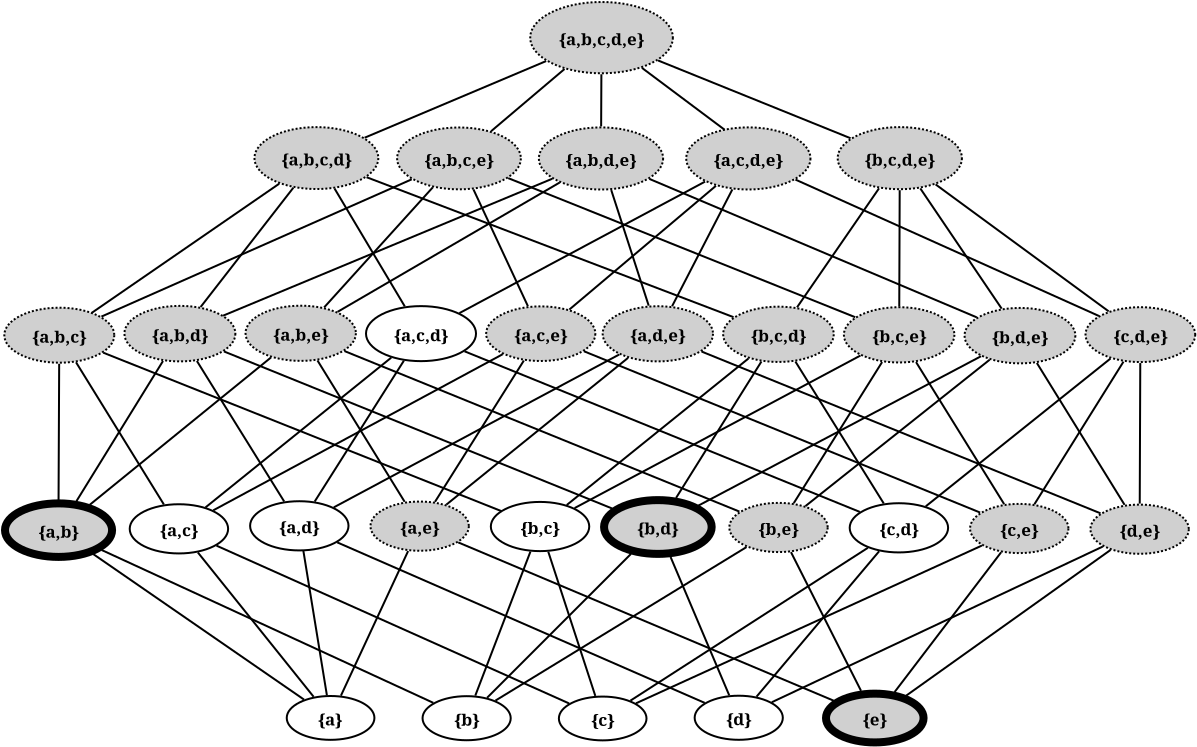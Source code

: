 <?xml version="1.0" encoding="UTF-8"?>
<dia:diagram xmlns:dia="http://www.lysator.liu.se/~alla/dia/">
  <dia:layer name="Segundo Plano" visible="true" active="true">
    <dia:object type="Flowchart - Ellipse" version="0" id="O0">
      <dia:attribute name="obj_pos">
        <dia:point val="4.643,31.614"/>
      </dia:attribute>
      <dia:attribute name="obj_bb">
        <dia:rectangle val="4.593,31.564;9.077,33.856"/>
      </dia:attribute>
      <dia:attribute name="elem_corner">
        <dia:point val="4.643,31.614"/>
      </dia:attribute>
      <dia:attribute name="elem_width">
        <dia:real val="4.384"/>
      </dia:attribute>
      <dia:attribute name="elem_height">
        <dia:real val="2.192"/>
      </dia:attribute>
      <dia:attribute name="border_width">
        <dia:real val="0.1"/>
      </dia:attribute>
      <dia:attribute name="show_background">
        <dia:boolean val="true"/>
      </dia:attribute>
      <dia:attribute name="padding">
        <dia:real val="0.354"/>
      </dia:attribute>
      <dia:attribute name="text">
        <dia:composite type="text">
          <dia:attribute name="string">
            <dia:string>#{a}#</dia:string>
          </dia:attribute>
          <dia:attribute name="font">
            <dia:font family="serif" style="80" name="Times-Bold"/>
          </dia:attribute>
          <dia:attribute name="height">
            <dia:real val="1.058"/>
          </dia:attribute>
          <dia:attribute name="pos">
            <dia:point val="6.835,32.976"/>
          </dia:attribute>
          <dia:attribute name="color">
            <dia:color val="#000000"/>
          </dia:attribute>
          <dia:attribute name="alignment">
            <dia:enum val="1"/>
          </dia:attribute>
        </dia:composite>
      </dia:attribute>
    </dia:object>
    <dia:object type="Flowchart - Ellipse" version="0" id="O1">
      <dia:attribute name="obj_pos">
        <dia:point val="11.434,31.622"/>
      </dia:attribute>
      <dia:attribute name="obj_bb">
        <dia:rectangle val="11.384,31.572;15.892,33.876"/>
      </dia:attribute>
      <dia:attribute name="elem_corner">
        <dia:point val="11.434,31.622"/>
      </dia:attribute>
      <dia:attribute name="elem_width">
        <dia:real val="4.408"/>
      </dia:attribute>
      <dia:attribute name="elem_height">
        <dia:real val="2.204"/>
      </dia:attribute>
      <dia:attribute name="border_width">
        <dia:real val="0.1"/>
      </dia:attribute>
      <dia:attribute name="show_background">
        <dia:boolean val="true"/>
      </dia:attribute>
      <dia:attribute name="padding">
        <dia:real val="0.354"/>
      </dia:attribute>
      <dia:attribute name="text">
        <dia:composite type="text">
          <dia:attribute name="string">
            <dia:string>#{b}#</dia:string>
          </dia:attribute>
          <dia:attribute name="font">
            <dia:font family="serif" style="80" name="Times-Bold"/>
          </dia:attribute>
          <dia:attribute name="height">
            <dia:real val="1.058"/>
          </dia:attribute>
          <dia:attribute name="pos">
            <dia:point val="13.638,32.99"/>
          </dia:attribute>
          <dia:attribute name="color">
            <dia:color val="#000000"/>
          </dia:attribute>
          <dia:attribute name="alignment">
            <dia:enum val="1"/>
          </dia:attribute>
        </dia:composite>
      </dia:attribute>
    </dia:object>
    <dia:object type="Flowchart - Ellipse" version="0" id="O2">
      <dia:attribute name="obj_pos">
        <dia:point val="18.25,31.643"/>
      </dia:attribute>
      <dia:attribute name="obj_bb">
        <dia:rectangle val="18.2,31.593;22.68,33.883"/>
      </dia:attribute>
      <dia:attribute name="elem_corner">
        <dia:point val="18.25,31.643"/>
      </dia:attribute>
      <dia:attribute name="elem_width">
        <dia:real val="4.381"/>
      </dia:attribute>
      <dia:attribute name="elem_height">
        <dia:real val="2.19"/>
      </dia:attribute>
      <dia:attribute name="border_width">
        <dia:real val="0.1"/>
      </dia:attribute>
      <dia:attribute name="show_background">
        <dia:boolean val="true"/>
      </dia:attribute>
      <dia:attribute name="padding">
        <dia:real val="0.354"/>
      </dia:attribute>
      <dia:attribute name="text">
        <dia:composite type="text">
          <dia:attribute name="string">
            <dia:string>#{c}#</dia:string>
          </dia:attribute>
          <dia:attribute name="font">
            <dia:font family="serif" style="80" name="Times-Bold"/>
          </dia:attribute>
          <dia:attribute name="height">
            <dia:real val="1.058"/>
          </dia:attribute>
          <dia:attribute name="pos">
            <dia:point val="20.44,33.004"/>
          </dia:attribute>
          <dia:attribute name="color">
            <dia:color val="#000000"/>
          </dia:attribute>
          <dia:attribute name="alignment">
            <dia:enum val="1"/>
          </dia:attribute>
        </dia:composite>
      </dia:attribute>
    </dia:object>
    <dia:object type="Flowchart - Ellipse" version="0" id="O3">
      <dia:attribute name="obj_pos">
        <dia:point val="25.039,31.6"/>
      </dia:attribute>
      <dia:attribute name="obj_bb">
        <dia:rectangle val="24.989,31.55;29.497,33.853"/>
      </dia:attribute>
      <dia:attribute name="elem_corner">
        <dia:point val="25.039,31.6"/>
      </dia:attribute>
      <dia:attribute name="elem_width">
        <dia:real val="4.408"/>
      </dia:attribute>
      <dia:attribute name="elem_height">
        <dia:real val="2.204"/>
      </dia:attribute>
      <dia:attribute name="border_width">
        <dia:real val="0.1"/>
      </dia:attribute>
      <dia:attribute name="show_background">
        <dia:boolean val="true"/>
      </dia:attribute>
      <dia:attribute name="padding">
        <dia:real val="0.354"/>
      </dia:attribute>
      <dia:attribute name="text">
        <dia:composite type="text">
          <dia:attribute name="string">
            <dia:string>#{d}#</dia:string>
          </dia:attribute>
          <dia:attribute name="font">
            <dia:font family="serif" style="80" name="Times-Bold"/>
          </dia:attribute>
          <dia:attribute name="height">
            <dia:real val="1.058"/>
          </dia:attribute>
          <dia:attribute name="pos">
            <dia:point val="27.243,32.967"/>
          </dia:attribute>
          <dia:attribute name="color">
            <dia:color val="#000000"/>
          </dia:attribute>
          <dia:attribute name="alignment">
            <dia:enum val="1"/>
          </dia:attribute>
        </dia:composite>
      </dia:attribute>
    </dia:object>
    <dia:object type="Flowchart - Ellipse" version="0" id="O4">
      <dia:attribute name="obj_pos">
        <dia:point val="31.606,31.496"/>
      </dia:attribute>
      <dia:attribute name="obj_bb">
        <dia:rectangle val="31.406,31.296;36.684,34.135"/>
      </dia:attribute>
      <dia:attribute name="elem_corner">
        <dia:point val="31.606,31.496"/>
      </dia:attribute>
      <dia:attribute name="elem_width">
        <dia:real val="4.878"/>
      </dia:attribute>
      <dia:attribute name="elem_height">
        <dia:real val="2.439"/>
      </dia:attribute>
      <dia:attribute name="border_width">
        <dia:real val="0.4"/>
      </dia:attribute>
      <dia:attribute name="inner_color">
        <dia:color val="#d0d0d0"/>
      </dia:attribute>
      <dia:attribute name="show_background">
        <dia:boolean val="true"/>
      </dia:attribute>
      <dia:attribute name="padding">
        <dia:real val="0.354"/>
      </dia:attribute>
      <dia:attribute name="text">
        <dia:composite type="text">
          <dia:attribute name="string">
            <dia:string>#{e}#</dia:string>
          </dia:attribute>
          <dia:attribute name="font">
            <dia:font family="serif" style="80" name="Times-Bold"/>
          </dia:attribute>
          <dia:attribute name="height">
            <dia:real val="1.058"/>
          </dia:attribute>
          <dia:attribute name="pos">
            <dia:point val="34.045,32.981"/>
          </dia:attribute>
          <dia:attribute name="color">
            <dia:color val="#000000"/>
          </dia:attribute>
          <dia:attribute name="alignment">
            <dia:enum val="1"/>
          </dia:attribute>
        </dia:composite>
      </dia:attribute>
    </dia:object>
    <dia:object type="Flowchart - Ellipse" version="0" id="O5">
      <dia:attribute name="obj_pos">
        <dia:point val="2.811,21.875"/>
      </dia:attribute>
      <dia:attribute name="obj_bb">
        <dia:rectangle val="2.761,21.825;7.781,24.385"/>
      </dia:attribute>
      <dia:attribute name="elem_corner">
        <dia:point val="2.811,21.875"/>
      </dia:attribute>
      <dia:attribute name="elem_width">
        <dia:real val="4.92"/>
      </dia:attribute>
      <dia:attribute name="elem_height">
        <dia:real val="2.46"/>
      </dia:attribute>
      <dia:attribute name="border_width">
        <dia:real val="0.1"/>
      </dia:attribute>
      <dia:attribute name="show_background">
        <dia:boolean val="true"/>
      </dia:attribute>
      <dia:attribute name="padding">
        <dia:real val="0.354"/>
      </dia:attribute>
      <dia:attribute name="text">
        <dia:composite type="text">
          <dia:attribute name="string">
            <dia:string>#{a,d}#</dia:string>
          </dia:attribute>
          <dia:attribute name="font">
            <dia:font family="serif" style="80" name="Times-Bold"/>
          </dia:attribute>
          <dia:attribute name="height">
            <dia:real val="1.058"/>
          </dia:attribute>
          <dia:attribute name="pos">
            <dia:point val="5.271,23.371"/>
          </dia:attribute>
          <dia:attribute name="color">
            <dia:color val="#000000"/>
          </dia:attribute>
          <dia:attribute name="alignment">
            <dia:enum val="1"/>
          </dia:attribute>
        </dia:composite>
      </dia:attribute>
    </dia:object>
    <dia:object type="Flowchart - Ellipse" version="0" id="O6">
      <dia:attribute name="obj_pos">
        <dia:point val="8.83,21.892"/>
      </dia:attribute>
      <dia:attribute name="obj_bb">
        <dia:rectangle val="8.78,21.842;13.8,24.402"/>
      </dia:attribute>
      <dia:attribute name="elem_corner">
        <dia:point val="8.83,21.892"/>
      </dia:attribute>
      <dia:attribute name="elem_width">
        <dia:real val="4.92"/>
      </dia:attribute>
      <dia:attribute name="elem_height">
        <dia:real val="2.46"/>
      </dia:attribute>
      <dia:attribute name="border_width">
        <dia:real val="0.1"/>
      </dia:attribute>
      <dia:attribute name="inner_color">
        <dia:color val="#d0d0d0"/>
      </dia:attribute>
      <dia:attribute name="show_background">
        <dia:boolean val="true"/>
      </dia:attribute>
      <dia:attribute name="line_style">
        <dia:enum val="4"/>
      </dia:attribute>
      <dia:attribute name="padding">
        <dia:real val="0.354"/>
      </dia:attribute>
      <dia:attribute name="text">
        <dia:composite type="text">
          <dia:attribute name="string">
            <dia:string>#{a,e}#</dia:string>
          </dia:attribute>
          <dia:attribute name="font">
            <dia:font family="serif" style="80" name="Times-Bold"/>
          </dia:attribute>
          <dia:attribute name="height">
            <dia:real val="1.058"/>
          </dia:attribute>
          <dia:attribute name="pos">
            <dia:point val="11.29,23.388"/>
          </dia:attribute>
          <dia:attribute name="color">
            <dia:color val="#000000"/>
          </dia:attribute>
          <dia:attribute name="alignment">
            <dia:enum val="1"/>
          </dia:attribute>
        </dia:composite>
      </dia:attribute>
    </dia:object>
    <dia:object type="Flowchart - Ellipse" version="0" id="O7">
      <dia:attribute name="obj_pos">
        <dia:point val="14.848,21.91"/>
      </dia:attribute>
      <dia:attribute name="obj_bb">
        <dia:rectangle val="14.798,21.86;19.818,24.419"/>
      </dia:attribute>
      <dia:attribute name="elem_corner">
        <dia:point val="14.848,21.91"/>
      </dia:attribute>
      <dia:attribute name="elem_width">
        <dia:real val="4.92"/>
      </dia:attribute>
      <dia:attribute name="elem_height">
        <dia:real val="2.46"/>
      </dia:attribute>
      <dia:attribute name="border_width">
        <dia:real val="0.1"/>
      </dia:attribute>
      <dia:attribute name="show_background">
        <dia:boolean val="true"/>
      </dia:attribute>
      <dia:attribute name="padding">
        <dia:real val="0.354"/>
      </dia:attribute>
      <dia:attribute name="text">
        <dia:composite type="text">
          <dia:attribute name="string">
            <dia:string>#{b,c}#</dia:string>
          </dia:attribute>
          <dia:attribute name="font">
            <dia:font family="serif" style="80" name="Times-Bold"/>
          </dia:attribute>
          <dia:attribute name="height">
            <dia:real val="1.058"/>
          </dia:attribute>
          <dia:attribute name="pos">
            <dia:point val="17.308,23.405"/>
          </dia:attribute>
          <dia:attribute name="color">
            <dia:color val="#000000"/>
          </dia:attribute>
          <dia:attribute name="alignment">
            <dia:enum val="1"/>
          </dia:attribute>
        </dia:composite>
      </dia:attribute>
    </dia:object>
    <dia:object type="Flowchart - Ellipse" version="0" id="O8">
      <dia:attribute name="obj_pos">
        <dia:point val="20.509,21.819"/>
      </dia:attribute>
      <dia:attribute name="obj_bb">
        <dia:rectangle val="20.309,21.619;26.09,24.709"/>
      </dia:attribute>
      <dia:attribute name="elem_corner">
        <dia:point val="20.509,21.819"/>
      </dia:attribute>
      <dia:attribute name="elem_width">
        <dia:real val="5.38"/>
      </dia:attribute>
      <dia:attribute name="elem_height">
        <dia:real val="2.69"/>
      </dia:attribute>
      <dia:attribute name="border_width">
        <dia:real val="0.4"/>
      </dia:attribute>
      <dia:attribute name="inner_color">
        <dia:color val="#d0d0d0"/>
      </dia:attribute>
      <dia:attribute name="show_background">
        <dia:boolean val="true"/>
      </dia:attribute>
      <dia:attribute name="padding">
        <dia:real val="0.354"/>
      </dia:attribute>
      <dia:attribute name="text">
        <dia:composite type="text">
          <dia:attribute name="string">
            <dia:string>#{b,d}#</dia:string>
          </dia:attribute>
          <dia:attribute name="font">
            <dia:font family="serif" style="80" name="Times-Bold"/>
          </dia:attribute>
          <dia:attribute name="height">
            <dia:real val="1.058"/>
          </dia:attribute>
          <dia:attribute name="pos">
            <dia:point val="23.199,23.429"/>
          </dia:attribute>
          <dia:attribute name="color">
            <dia:color val="#000000"/>
          </dia:attribute>
          <dia:attribute name="alignment">
            <dia:enum val="1"/>
          </dia:attribute>
        </dia:composite>
      </dia:attribute>
    </dia:object>
    <dia:object type="Flowchart - Ellipse" version="0" id="O9">
      <dia:attribute name="obj_pos">
        <dia:point val="26.772,21.958"/>
      </dia:attribute>
      <dia:attribute name="obj_bb">
        <dia:rectangle val="26.722,21.908;31.742,24.468"/>
      </dia:attribute>
      <dia:attribute name="elem_corner">
        <dia:point val="26.772,21.958"/>
      </dia:attribute>
      <dia:attribute name="elem_width">
        <dia:real val="4.92"/>
      </dia:attribute>
      <dia:attribute name="elem_height">
        <dia:real val="2.46"/>
      </dia:attribute>
      <dia:attribute name="border_width">
        <dia:real val="0.1"/>
      </dia:attribute>
      <dia:attribute name="inner_color">
        <dia:color val="#d0d0d0"/>
      </dia:attribute>
      <dia:attribute name="show_background">
        <dia:boolean val="true"/>
      </dia:attribute>
      <dia:attribute name="line_style">
        <dia:enum val="4"/>
      </dia:attribute>
      <dia:attribute name="padding">
        <dia:real val="0.354"/>
      </dia:attribute>
      <dia:attribute name="text">
        <dia:composite type="text">
          <dia:attribute name="string">
            <dia:string>#{b,e}#</dia:string>
          </dia:attribute>
          <dia:attribute name="font">
            <dia:font family="serif" style="80" name="Times-Bold"/>
          </dia:attribute>
          <dia:attribute name="height">
            <dia:real val="1.058"/>
          </dia:attribute>
          <dia:attribute name="pos">
            <dia:point val="29.232,23.453"/>
          </dia:attribute>
          <dia:attribute name="color">
            <dia:color val="#000000"/>
          </dia:attribute>
          <dia:attribute name="alignment">
            <dia:enum val="1"/>
          </dia:attribute>
        </dia:composite>
      </dia:attribute>
    </dia:object>
    <dia:object type="Flowchart - Ellipse" version="0" id="O10">
      <dia:attribute name="obj_pos">
        <dia:point val="32.791,21.975"/>
      </dia:attribute>
      <dia:attribute name="obj_bb">
        <dia:rectangle val="32.74,21.925;37.76,24.485"/>
      </dia:attribute>
      <dia:attribute name="elem_corner">
        <dia:point val="32.791,21.975"/>
      </dia:attribute>
      <dia:attribute name="elem_width">
        <dia:real val="4.92"/>
      </dia:attribute>
      <dia:attribute name="elem_height">
        <dia:real val="2.46"/>
      </dia:attribute>
      <dia:attribute name="border_width">
        <dia:real val="0.1"/>
      </dia:attribute>
      <dia:attribute name="show_background">
        <dia:boolean val="true"/>
      </dia:attribute>
      <dia:attribute name="padding">
        <dia:real val="0.354"/>
      </dia:attribute>
      <dia:attribute name="text">
        <dia:composite type="text">
          <dia:attribute name="string">
            <dia:string>#{c,d}#</dia:string>
          </dia:attribute>
          <dia:attribute name="font">
            <dia:font family="serif" style="80" name="Times-Bold"/>
          </dia:attribute>
          <dia:attribute name="height">
            <dia:real val="1.058"/>
          </dia:attribute>
          <dia:attribute name="pos">
            <dia:point val="35.251,23.471"/>
          </dia:attribute>
          <dia:attribute name="color">
            <dia:color val="#000000"/>
          </dia:attribute>
          <dia:attribute name="alignment">
            <dia:enum val="1"/>
          </dia:attribute>
        </dia:composite>
      </dia:attribute>
    </dia:object>
    <dia:object type="Flowchart - Ellipse" version="0" id="O11">
      <dia:attribute name="obj_pos">
        <dia:point val="-9.444,21.983"/>
      </dia:attribute>
      <dia:attribute name="obj_bb">
        <dia:rectangle val="-9.644,21.784;-3.89,24.861"/>
      </dia:attribute>
      <dia:attribute name="elem_corner">
        <dia:point val="-9.444,21.983"/>
      </dia:attribute>
      <dia:attribute name="elem_width">
        <dia:real val="5.354"/>
      </dia:attribute>
      <dia:attribute name="elem_height">
        <dia:real val="2.677"/>
      </dia:attribute>
      <dia:attribute name="border_width">
        <dia:real val="0.4"/>
      </dia:attribute>
      <dia:attribute name="inner_color">
        <dia:color val="#d0d0d0"/>
      </dia:attribute>
      <dia:attribute name="show_background">
        <dia:boolean val="true"/>
      </dia:attribute>
      <dia:attribute name="padding">
        <dia:real val="0.354"/>
      </dia:attribute>
      <dia:attribute name="text">
        <dia:composite type="text">
          <dia:attribute name="string">
            <dia:string>#{a,b}#</dia:string>
          </dia:attribute>
          <dia:attribute name="font">
            <dia:font family="serif" style="80" name="Times-Bold"/>
          </dia:attribute>
          <dia:attribute name="height">
            <dia:real val="1.058"/>
          </dia:attribute>
          <dia:attribute name="pos">
            <dia:point val="-6.767,23.588"/>
          </dia:attribute>
          <dia:attribute name="color">
            <dia:color val="#000000"/>
          </dia:attribute>
          <dia:attribute name="alignment">
            <dia:enum val="1"/>
          </dia:attribute>
        </dia:composite>
      </dia:attribute>
    </dia:object>
    <dia:object type="Flowchart - Ellipse" version="0" id="O12">
      <dia:attribute name="obj_pos">
        <dia:point val="38.809,22.009"/>
      </dia:attribute>
      <dia:attribute name="obj_bb">
        <dia:rectangle val="38.759,21.959;43.779,24.519"/>
      </dia:attribute>
      <dia:attribute name="elem_corner">
        <dia:point val="38.809,22.009"/>
      </dia:attribute>
      <dia:attribute name="elem_width">
        <dia:real val="4.92"/>
      </dia:attribute>
      <dia:attribute name="elem_height">
        <dia:real val="2.46"/>
      </dia:attribute>
      <dia:attribute name="border_width">
        <dia:real val="0.1"/>
      </dia:attribute>
      <dia:attribute name="inner_color">
        <dia:color val="#d0d0d0"/>
      </dia:attribute>
      <dia:attribute name="show_background">
        <dia:boolean val="true"/>
      </dia:attribute>
      <dia:attribute name="line_style">
        <dia:enum val="4"/>
      </dia:attribute>
      <dia:attribute name="padding">
        <dia:real val="0.354"/>
      </dia:attribute>
      <dia:attribute name="text">
        <dia:composite type="text">
          <dia:attribute name="string">
            <dia:string>#{c,e}#</dia:string>
          </dia:attribute>
          <dia:attribute name="font">
            <dia:font family="serif" style="80" name="Times-Bold"/>
          </dia:attribute>
          <dia:attribute name="height">
            <dia:real val="1.058"/>
          </dia:attribute>
          <dia:attribute name="pos">
            <dia:point val="41.269,23.505"/>
          </dia:attribute>
          <dia:attribute name="color">
            <dia:color val="#000000"/>
          </dia:attribute>
          <dia:attribute name="alignment">
            <dia:enum val="1"/>
          </dia:attribute>
        </dia:composite>
      </dia:attribute>
    </dia:object>
    <dia:object type="Flowchart - Ellipse" version="0" id="O13">
      <dia:attribute name="obj_pos">
        <dia:point val="-3.208,22.026"/>
      </dia:attribute>
      <dia:attribute name="obj_bb">
        <dia:rectangle val="-3.258,21.977;1.762,24.537"/>
      </dia:attribute>
      <dia:attribute name="elem_corner">
        <dia:point val="-3.208,22.026"/>
      </dia:attribute>
      <dia:attribute name="elem_width">
        <dia:real val="4.92"/>
      </dia:attribute>
      <dia:attribute name="elem_height">
        <dia:real val="2.46"/>
      </dia:attribute>
      <dia:attribute name="border_width">
        <dia:real val="0.1"/>
      </dia:attribute>
      <dia:attribute name="show_background">
        <dia:boolean val="true"/>
      </dia:attribute>
      <dia:attribute name="padding">
        <dia:real val="0.354"/>
      </dia:attribute>
      <dia:attribute name="text">
        <dia:composite type="text">
          <dia:attribute name="string">
            <dia:string>#{a,c}#</dia:string>
          </dia:attribute>
          <dia:attribute name="font">
            <dia:font family="serif" style="80" name="Times-Bold"/>
          </dia:attribute>
          <dia:attribute name="height">
            <dia:real val="1.058"/>
          </dia:attribute>
          <dia:attribute name="pos">
            <dia:point val="-0.748,23.522"/>
          </dia:attribute>
          <dia:attribute name="color">
            <dia:color val="#000000"/>
          </dia:attribute>
          <dia:attribute name="alignment">
            <dia:enum val="1"/>
          </dia:attribute>
        </dia:composite>
      </dia:attribute>
    </dia:object>
    <dia:object type="Flowchart - Ellipse" version="0" id="O14">
      <dia:attribute name="obj_pos">
        <dia:point val="44.828,22.044"/>
      </dia:attribute>
      <dia:attribute name="obj_bb">
        <dia:rectangle val="44.778,21.994;49.798,24.554"/>
      </dia:attribute>
      <dia:attribute name="elem_corner">
        <dia:point val="44.828,22.044"/>
      </dia:attribute>
      <dia:attribute name="elem_width">
        <dia:real val="4.92"/>
      </dia:attribute>
      <dia:attribute name="elem_height">
        <dia:real val="2.46"/>
      </dia:attribute>
      <dia:attribute name="border_width">
        <dia:real val="0.1"/>
      </dia:attribute>
      <dia:attribute name="inner_color">
        <dia:color val="#d0d0d0"/>
      </dia:attribute>
      <dia:attribute name="show_background">
        <dia:boolean val="true"/>
      </dia:attribute>
      <dia:attribute name="line_style">
        <dia:enum val="4"/>
      </dia:attribute>
      <dia:attribute name="padding">
        <dia:real val="0.354"/>
      </dia:attribute>
      <dia:attribute name="text">
        <dia:composite type="text">
          <dia:attribute name="string">
            <dia:string>#{d,e}#</dia:string>
          </dia:attribute>
          <dia:attribute name="font">
            <dia:font family="serif" style="80" name="Times-Bold"/>
          </dia:attribute>
          <dia:attribute name="height">
            <dia:real val="1.058"/>
          </dia:attribute>
          <dia:attribute name="pos">
            <dia:point val="47.288,23.54"/>
          </dia:attribute>
          <dia:attribute name="color">
            <dia:color val="#000000"/>
          </dia:attribute>
          <dia:attribute name="alignment">
            <dia:enum val="1"/>
          </dia:attribute>
        </dia:composite>
      </dia:attribute>
    </dia:object>
    <dia:object type="Flowchart - Ellipse" version="0" id="O15">
      <dia:attribute name="obj_pos">
        <dia:point val="2.582,12.099"/>
      </dia:attribute>
      <dia:attribute name="obj_bb">
        <dia:rectangle val="2.532,12.049;8.15,14.909"/>
      </dia:attribute>
      <dia:attribute name="elem_corner">
        <dia:point val="2.582,12.099"/>
      </dia:attribute>
      <dia:attribute name="elem_width">
        <dia:real val="5.519"/>
      </dia:attribute>
      <dia:attribute name="elem_height">
        <dia:real val="2.759"/>
      </dia:attribute>
      <dia:attribute name="border_width">
        <dia:real val="0.1"/>
      </dia:attribute>
      <dia:attribute name="inner_color">
        <dia:color val="#d0d0d0"/>
      </dia:attribute>
      <dia:attribute name="show_background">
        <dia:boolean val="true"/>
      </dia:attribute>
      <dia:attribute name="line_style">
        <dia:enum val="4"/>
      </dia:attribute>
      <dia:attribute name="padding">
        <dia:real val="0.354"/>
      </dia:attribute>
      <dia:attribute name="text">
        <dia:composite type="text">
          <dia:attribute name="string">
            <dia:string>#{a,b,e}#</dia:string>
          </dia:attribute>
          <dia:attribute name="font">
            <dia:font family="serif" style="80" name="Times-Bold"/>
          </dia:attribute>
          <dia:attribute name="height">
            <dia:real val="1.058"/>
          </dia:attribute>
          <dia:attribute name="pos">
            <dia:point val="5.341,13.745"/>
          </dia:attribute>
          <dia:attribute name="color">
            <dia:color val="#000000"/>
          </dia:attribute>
          <dia:attribute name="alignment">
            <dia:enum val="1"/>
          </dia:attribute>
        </dia:composite>
      </dia:attribute>
    </dia:object>
    <dia:object type="Flowchart - Ellipse" version="0" id="O16">
      <dia:attribute name="obj_pos">
        <dia:point val="8.606,12.12"/>
      </dia:attribute>
      <dia:attribute name="obj_bb">
        <dia:rectangle val="8.556,12.07;14.157,14.921"/>
      </dia:attribute>
      <dia:attribute name="elem_corner">
        <dia:point val="8.606,12.12"/>
      </dia:attribute>
      <dia:attribute name="elem_width">
        <dia:real val="5.501"/>
      </dia:attribute>
      <dia:attribute name="elem_height">
        <dia:real val="2.751"/>
      </dia:attribute>
      <dia:attribute name="border_width">
        <dia:real val="0.1"/>
      </dia:attribute>
      <dia:attribute name="show_background">
        <dia:boolean val="true"/>
      </dia:attribute>
      <dia:attribute name="padding">
        <dia:real val="0.354"/>
      </dia:attribute>
      <dia:attribute name="text">
        <dia:composite type="text">
          <dia:attribute name="string">
            <dia:string>#{a,c,d}#</dia:string>
          </dia:attribute>
          <dia:attribute name="font">
            <dia:font family="serif" style="80" name="Times-Bold"/>
          </dia:attribute>
          <dia:attribute name="height">
            <dia:real val="1.058"/>
          </dia:attribute>
          <dia:attribute name="pos">
            <dia:point val="11.356,13.761"/>
          </dia:attribute>
          <dia:attribute name="color">
            <dia:color val="#000000"/>
          </dia:attribute>
          <dia:attribute name="alignment">
            <dia:enum val="1"/>
          </dia:attribute>
        </dia:composite>
      </dia:attribute>
    </dia:object>
    <dia:object type="Flowchart - Ellipse" version="0" id="O17">
      <dia:attribute name="obj_pos">
        <dia:point val="14.613,12.133"/>
      </dia:attribute>
      <dia:attribute name="obj_bb">
        <dia:rectangle val="14.562,12.083;20.124,14.913"/>
      </dia:attribute>
      <dia:attribute name="elem_corner">
        <dia:point val="14.613,12.133"/>
      </dia:attribute>
      <dia:attribute name="elem_width">
        <dia:real val="5.461"/>
      </dia:attribute>
      <dia:attribute name="elem_height">
        <dia:real val="2.731"/>
      </dia:attribute>
      <dia:attribute name="border_width">
        <dia:real val="0.1"/>
      </dia:attribute>
      <dia:attribute name="inner_color">
        <dia:color val="#d0d0d0"/>
      </dia:attribute>
      <dia:attribute name="show_background">
        <dia:boolean val="true"/>
      </dia:attribute>
      <dia:attribute name="line_style">
        <dia:enum val="4"/>
      </dia:attribute>
      <dia:attribute name="padding">
        <dia:real val="0.354"/>
      </dia:attribute>
      <dia:attribute name="text">
        <dia:composite type="text">
          <dia:attribute name="string">
            <dia:string>#{a,c,e}#</dia:string>
          </dia:attribute>
          <dia:attribute name="font">
            <dia:font family="serif" style="80" name="Times-Bold"/>
          </dia:attribute>
          <dia:attribute name="height">
            <dia:real val="1.058"/>
          </dia:attribute>
          <dia:attribute name="pos">
            <dia:point val="17.343,13.764"/>
          </dia:attribute>
          <dia:attribute name="color">
            <dia:color val="#000000"/>
          </dia:attribute>
          <dia:attribute name="alignment">
            <dia:enum val="1"/>
          </dia:attribute>
        </dia:composite>
      </dia:attribute>
    </dia:object>
    <dia:object type="Flowchart - Ellipse" version="0" id="O18">
      <dia:attribute name="obj_pos">
        <dia:point val="20.438,12.125"/>
      </dia:attribute>
      <dia:attribute name="obj_bb">
        <dia:rectangle val="20.388,12.075;26.006,14.934"/>
      </dia:attribute>
      <dia:attribute name="elem_corner">
        <dia:point val="20.438,12.125"/>
      </dia:attribute>
      <dia:attribute name="elem_width">
        <dia:real val="5.519"/>
      </dia:attribute>
      <dia:attribute name="elem_height">
        <dia:real val="2.759"/>
      </dia:attribute>
      <dia:attribute name="border_width">
        <dia:real val="0.1"/>
      </dia:attribute>
      <dia:attribute name="inner_color">
        <dia:color val="#d0d0d0"/>
      </dia:attribute>
      <dia:attribute name="show_background">
        <dia:boolean val="true"/>
      </dia:attribute>
      <dia:attribute name="line_style">
        <dia:enum val="4"/>
      </dia:attribute>
      <dia:attribute name="padding">
        <dia:real val="0.354"/>
      </dia:attribute>
      <dia:attribute name="text">
        <dia:composite type="text">
          <dia:attribute name="string">
            <dia:string>#{a,d,e}#</dia:string>
          </dia:attribute>
          <dia:attribute name="font">
            <dia:font family="serif" style="80" name="Times-Bold"/>
          </dia:attribute>
          <dia:attribute name="height">
            <dia:real val="1.058"/>
          </dia:attribute>
          <dia:attribute name="pos">
            <dia:point val="23.197,13.77"/>
          </dia:attribute>
          <dia:attribute name="color">
            <dia:color val="#000000"/>
          </dia:attribute>
          <dia:attribute name="alignment">
            <dia:enum val="1"/>
          </dia:attribute>
        </dia:composite>
      </dia:attribute>
    </dia:object>
    <dia:object type="Flowchart - Ellipse" version="0" id="O19">
      <dia:attribute name="obj_pos">
        <dia:point val="26.462,12.146"/>
      </dia:attribute>
      <dia:attribute name="obj_bb">
        <dia:rectangle val="26.412,12.096;32.045,14.962"/>
      </dia:attribute>
      <dia:attribute name="elem_corner">
        <dia:point val="26.462,12.146"/>
      </dia:attribute>
      <dia:attribute name="elem_width">
        <dia:real val="5.533"/>
      </dia:attribute>
      <dia:attribute name="elem_height">
        <dia:real val="2.766"/>
      </dia:attribute>
      <dia:attribute name="border_width">
        <dia:real val="0.1"/>
      </dia:attribute>
      <dia:attribute name="inner_color">
        <dia:color val="#d0d0d0"/>
      </dia:attribute>
      <dia:attribute name="show_background">
        <dia:boolean val="true"/>
      </dia:attribute>
      <dia:attribute name="line_style">
        <dia:enum val="4"/>
      </dia:attribute>
      <dia:attribute name="padding">
        <dia:real val="0.354"/>
      </dia:attribute>
      <dia:attribute name="text">
        <dia:composite type="text">
          <dia:attribute name="string">
            <dia:string>#{b,c,d}#</dia:string>
          </dia:attribute>
          <dia:attribute name="font">
            <dia:font family="serif" style="80" name="Times-Bold"/>
          </dia:attribute>
          <dia:attribute name="height">
            <dia:real val="1.058"/>
          </dia:attribute>
          <dia:attribute name="pos">
            <dia:point val="29.228,13.795"/>
          </dia:attribute>
          <dia:attribute name="color">
            <dia:color val="#000000"/>
          </dia:attribute>
          <dia:attribute name="alignment">
            <dia:enum val="1"/>
          </dia:attribute>
        </dia:composite>
      </dia:attribute>
    </dia:object>
    <dia:object type="Flowchart - Ellipse" version="0" id="O20">
      <dia:attribute name="obj_pos">
        <dia:point val="32.5,12.174"/>
      </dia:attribute>
      <dia:attribute name="obj_bb">
        <dia:rectangle val="32.45,12.124;38.078,14.988"/>
      </dia:attribute>
      <dia:attribute name="elem_corner">
        <dia:point val="32.5,12.174"/>
      </dia:attribute>
      <dia:attribute name="elem_width">
        <dia:real val="5.527"/>
      </dia:attribute>
      <dia:attribute name="elem_height">
        <dia:real val="2.764"/>
      </dia:attribute>
      <dia:attribute name="border_width">
        <dia:real val="0.1"/>
      </dia:attribute>
      <dia:attribute name="inner_color">
        <dia:color val="#d0d0d0"/>
      </dia:attribute>
      <dia:attribute name="show_background">
        <dia:boolean val="true"/>
      </dia:attribute>
      <dia:attribute name="line_style">
        <dia:enum val="4"/>
      </dia:attribute>
      <dia:attribute name="padding">
        <dia:real val="0.354"/>
      </dia:attribute>
      <dia:attribute name="text">
        <dia:composite type="text">
          <dia:attribute name="string">
            <dia:string>#{b,c,e}#</dia:string>
          </dia:attribute>
          <dia:attribute name="font">
            <dia:font family="serif" style="80" name="Times-Bold"/>
          </dia:attribute>
          <dia:attribute name="height">
            <dia:real val="1.058"/>
          </dia:attribute>
          <dia:attribute name="pos">
            <dia:point val="35.264,13.822"/>
          </dia:attribute>
          <dia:attribute name="color">
            <dia:color val="#000000"/>
          </dia:attribute>
          <dia:attribute name="alignment">
            <dia:enum val="1"/>
          </dia:attribute>
        </dia:composite>
      </dia:attribute>
    </dia:object>
    <dia:object type="Flowchart - Ellipse" version="0" id="O21">
      <dia:attribute name="obj_pos">
        <dia:point val="-9.479,12.199"/>
      </dia:attribute>
      <dia:attribute name="obj_bb">
        <dia:rectangle val="-9.529,12.149;-3.929,14.999"/>
      </dia:attribute>
      <dia:attribute name="elem_corner">
        <dia:point val="-9.479,12.199"/>
      </dia:attribute>
      <dia:attribute name="elem_width">
        <dia:real val="5.5"/>
      </dia:attribute>
      <dia:attribute name="elem_height">
        <dia:real val="2.75"/>
      </dia:attribute>
      <dia:attribute name="border_width">
        <dia:real val="0.1"/>
      </dia:attribute>
      <dia:attribute name="inner_color">
        <dia:color val="#d0d0d0"/>
      </dia:attribute>
      <dia:attribute name="show_background">
        <dia:boolean val="true"/>
      </dia:attribute>
      <dia:attribute name="line_style">
        <dia:enum val="4"/>
      </dia:attribute>
      <dia:attribute name="padding">
        <dia:real val="0.354"/>
      </dia:attribute>
      <dia:attribute name="text">
        <dia:composite type="text">
          <dia:attribute name="string">
            <dia:string>#{a,b,c}#</dia:string>
          </dia:attribute>
          <dia:attribute name="font">
            <dia:font family="serif" style="80" name="Times-Bold"/>
          </dia:attribute>
          <dia:attribute name="height">
            <dia:real val="1.058"/>
          </dia:attribute>
          <dia:attribute name="pos">
            <dia:point val="-6.729,13.84"/>
          </dia:attribute>
          <dia:attribute name="color">
            <dia:color val="#000000"/>
          </dia:attribute>
          <dia:attribute name="alignment">
            <dia:enum val="1"/>
          </dia:attribute>
        </dia:composite>
      </dia:attribute>
    </dia:object>
    <dia:object type="Flowchart - Ellipse" version="0" id="O22">
      <dia:attribute name="obj_pos">
        <dia:point val="38.533,12.211"/>
      </dia:attribute>
      <dia:attribute name="obj_bb">
        <dia:rectangle val="38.483,12.161;44.126,15.032"/>
      </dia:attribute>
      <dia:attribute name="elem_corner">
        <dia:point val="38.533,12.211"/>
      </dia:attribute>
      <dia:attribute name="elem_width">
        <dia:real val="5.542"/>
      </dia:attribute>
      <dia:attribute name="elem_height">
        <dia:real val="2.771"/>
      </dia:attribute>
      <dia:attribute name="border_width">
        <dia:real val="0.1"/>
      </dia:attribute>
      <dia:attribute name="inner_color">
        <dia:color val="#d0d0d0"/>
      </dia:attribute>
      <dia:attribute name="show_background">
        <dia:boolean val="true"/>
      </dia:attribute>
      <dia:attribute name="line_style">
        <dia:enum val="4"/>
      </dia:attribute>
      <dia:attribute name="padding">
        <dia:real val="0.354"/>
      </dia:attribute>
      <dia:attribute name="text">
        <dia:composite type="text">
          <dia:attribute name="string">
            <dia:string>#{b,d,e}#</dia:string>
          </dia:attribute>
          <dia:attribute name="font">
            <dia:font family="serif" style="80" name="Times-Bold"/>
          </dia:attribute>
          <dia:attribute name="height">
            <dia:real val="1.058"/>
          </dia:attribute>
          <dia:attribute name="pos">
            <dia:point val="41.304,13.862"/>
          </dia:attribute>
          <dia:attribute name="color">
            <dia:color val="#000000"/>
          </dia:attribute>
          <dia:attribute name="alignment">
            <dia:enum val="1"/>
          </dia:attribute>
        </dia:composite>
      </dia:attribute>
    </dia:object>
    <dia:object type="Flowchart - Ellipse" version="0" id="O23">
      <dia:attribute name="obj_pos">
        <dia:point val="44.581,12.173"/>
      </dia:attribute>
      <dia:attribute name="obj_bb">
        <dia:rectangle val="44.531,12.123;50.119,14.967"/>
      </dia:attribute>
      <dia:attribute name="elem_corner">
        <dia:point val="44.581,12.173"/>
      </dia:attribute>
      <dia:attribute name="elem_width">
        <dia:real val="5.488"/>
      </dia:attribute>
      <dia:attribute name="elem_height">
        <dia:real val="2.744"/>
      </dia:attribute>
      <dia:attribute name="border_width">
        <dia:real val="0.1"/>
      </dia:attribute>
      <dia:attribute name="inner_color">
        <dia:color val="#d0d0d0"/>
      </dia:attribute>
      <dia:attribute name="show_background">
        <dia:boolean val="true"/>
      </dia:attribute>
      <dia:attribute name="line_style">
        <dia:enum val="4"/>
      </dia:attribute>
      <dia:attribute name="padding">
        <dia:real val="0.354"/>
      </dia:attribute>
      <dia:attribute name="text">
        <dia:composite type="text">
          <dia:attribute name="string">
            <dia:string>#{c,d,e}#</dia:string>
          </dia:attribute>
          <dia:attribute name="font">
            <dia:font family="serif" style="80" name="Times-Bold"/>
          </dia:attribute>
          <dia:attribute name="height">
            <dia:real val="1.058"/>
          </dia:attribute>
          <dia:attribute name="pos">
            <dia:point val="47.325,13.811"/>
          </dia:attribute>
          <dia:attribute name="color">
            <dia:color val="#000000"/>
          </dia:attribute>
          <dia:attribute name="alignment">
            <dia:enum val="1"/>
          </dia:attribute>
        </dia:composite>
      </dia:attribute>
    </dia:object>
    <dia:object type="Flowchart - Ellipse" version="0" id="O24">
      <dia:attribute name="obj_pos">
        <dia:point val="-3.474,12.108"/>
      </dia:attribute>
      <dia:attribute name="obj_bb">
        <dia:rectangle val="-3.524,12.058;2.126,14.933"/>
      </dia:attribute>
      <dia:attribute name="elem_corner">
        <dia:point val="-3.474,12.108"/>
      </dia:attribute>
      <dia:attribute name="elem_width">
        <dia:real val="5.55"/>
      </dia:attribute>
      <dia:attribute name="elem_height">
        <dia:real val="2.775"/>
      </dia:attribute>
      <dia:attribute name="border_width">
        <dia:real val="0.1"/>
      </dia:attribute>
      <dia:attribute name="inner_color">
        <dia:color val="#d0d0d0"/>
      </dia:attribute>
      <dia:attribute name="show_background">
        <dia:boolean val="true"/>
      </dia:attribute>
      <dia:attribute name="line_style">
        <dia:enum val="4"/>
      </dia:attribute>
      <dia:attribute name="padding">
        <dia:real val="0.354"/>
      </dia:attribute>
      <dia:attribute name="text">
        <dia:composite type="text">
          <dia:attribute name="string">
            <dia:string>#{a,b,d}#</dia:string>
          </dia:attribute>
          <dia:attribute name="font">
            <dia:font family="serif" style="80" name="Times-Bold"/>
          </dia:attribute>
          <dia:attribute name="height">
            <dia:real val="1.058"/>
          </dia:attribute>
          <dia:attribute name="pos">
            <dia:point val="-0.699,13.761"/>
          </dia:attribute>
          <dia:attribute name="color">
            <dia:color val="#000000"/>
          </dia:attribute>
          <dia:attribute name="alignment">
            <dia:enum val="1"/>
          </dia:attribute>
        </dia:composite>
      </dia:attribute>
    </dia:object>
    <dia:object type="Flowchart - Ellipse" version="0" id="O25">
      <dia:attribute name="obj_pos">
        <dia:point val="3.03,3.17"/>
      </dia:attribute>
      <dia:attribute name="obj_bb">
        <dia:rectangle val="2.98,3.12;9.271,6.316"/>
      </dia:attribute>
      <dia:attribute name="elem_corner">
        <dia:point val="3.03,3.17"/>
      </dia:attribute>
      <dia:attribute name="elem_width">
        <dia:real val="6.191"/>
      </dia:attribute>
      <dia:attribute name="elem_height">
        <dia:real val="3.096"/>
      </dia:attribute>
      <dia:attribute name="border_width">
        <dia:real val="0.1"/>
      </dia:attribute>
      <dia:attribute name="inner_color">
        <dia:color val="#d0d0d0"/>
      </dia:attribute>
      <dia:attribute name="show_background">
        <dia:boolean val="true"/>
      </dia:attribute>
      <dia:attribute name="line_style">
        <dia:enum val="4"/>
      </dia:attribute>
      <dia:attribute name="padding">
        <dia:real val="0.354"/>
      </dia:attribute>
      <dia:attribute name="text">
        <dia:composite type="text">
          <dia:attribute name="string">
            <dia:string>#{a,b,c,d}#</dia:string>
          </dia:attribute>
          <dia:attribute name="font">
            <dia:font family="serif" style="80" name="Times-Bold"/>
          </dia:attribute>
          <dia:attribute name="height">
            <dia:real val="1.058"/>
          </dia:attribute>
          <dia:attribute name="pos">
            <dia:point val="6.126,4.984"/>
          </dia:attribute>
          <dia:attribute name="color">
            <dia:color val="#000000"/>
          </dia:attribute>
          <dia:attribute name="alignment">
            <dia:enum val="1"/>
          </dia:attribute>
        </dia:composite>
      </dia:attribute>
    </dia:object>
    <dia:object type="Flowchart - Ellipse" version="0" id="O26">
      <dia:attribute name="obj_pos">
        <dia:point val="10.162,3.188"/>
      </dia:attribute>
      <dia:attribute name="obj_bb">
        <dia:rectangle val="10.112,3.138;16.398,6.331"/>
      </dia:attribute>
      <dia:attribute name="elem_corner">
        <dia:point val="10.162,3.188"/>
      </dia:attribute>
      <dia:attribute name="elem_width">
        <dia:real val="6.186"/>
      </dia:attribute>
      <dia:attribute name="elem_height">
        <dia:real val="3.093"/>
      </dia:attribute>
      <dia:attribute name="border_width">
        <dia:real val="0.1"/>
      </dia:attribute>
      <dia:attribute name="inner_color">
        <dia:color val="#d0d0d0"/>
      </dia:attribute>
      <dia:attribute name="show_background">
        <dia:boolean val="true"/>
      </dia:attribute>
      <dia:attribute name="line_style">
        <dia:enum val="4"/>
      </dia:attribute>
      <dia:attribute name="padding">
        <dia:real val="0.354"/>
      </dia:attribute>
      <dia:attribute name="text">
        <dia:composite type="text">
          <dia:attribute name="string">
            <dia:string>#{a,b,c,e}#</dia:string>
          </dia:attribute>
          <dia:attribute name="font">
            <dia:font family="serif" style="80" name="Times-Bold"/>
          </dia:attribute>
          <dia:attribute name="height">
            <dia:real val="1.058"/>
          </dia:attribute>
          <dia:attribute name="pos">
            <dia:point val="13.255,5.0"/>
          </dia:attribute>
          <dia:attribute name="color">
            <dia:color val="#000000"/>
          </dia:attribute>
          <dia:attribute name="alignment">
            <dia:enum val="1"/>
          </dia:attribute>
        </dia:composite>
      </dia:attribute>
    </dia:object>
    <dia:object type="Flowchart - Ellipse" version="0" id="O27">
      <dia:attribute name="obj_pos">
        <dia:point val="17.25,3.184"/>
      </dia:attribute>
      <dia:attribute name="obj_bb">
        <dia:rectangle val="17.2,3.134;23.511,6.34"/>
      </dia:attribute>
      <dia:attribute name="elem_corner">
        <dia:point val="17.25,3.184"/>
      </dia:attribute>
      <dia:attribute name="elem_width">
        <dia:real val="6.211"/>
      </dia:attribute>
      <dia:attribute name="elem_height">
        <dia:real val="3.106"/>
      </dia:attribute>
      <dia:attribute name="border_width">
        <dia:real val="0.1"/>
      </dia:attribute>
      <dia:attribute name="inner_color">
        <dia:color val="#d0d0d0"/>
      </dia:attribute>
      <dia:attribute name="show_background">
        <dia:boolean val="true"/>
      </dia:attribute>
      <dia:attribute name="line_style">
        <dia:enum val="4"/>
      </dia:attribute>
      <dia:attribute name="padding">
        <dia:real val="0.354"/>
      </dia:attribute>
      <dia:attribute name="text">
        <dia:composite type="text">
          <dia:attribute name="string">
            <dia:string>#{a,b,d,e}#</dia:string>
          </dia:attribute>
          <dia:attribute name="font">
            <dia:font family="serif" style="80" name="Times-Bold"/>
          </dia:attribute>
          <dia:attribute name="height">
            <dia:real val="1.058"/>
          </dia:attribute>
          <dia:attribute name="pos">
            <dia:point val="20.355,5.003"/>
          </dia:attribute>
          <dia:attribute name="color">
            <dia:color val="#000000"/>
          </dia:attribute>
          <dia:attribute name="alignment">
            <dia:enum val="1"/>
          </dia:attribute>
        </dia:composite>
      </dia:attribute>
    </dia:object>
    <dia:object type="Flowchart - Ellipse" version="0" id="O28">
      <dia:attribute name="obj_pos">
        <dia:point val="24.618,3.183"/>
      </dia:attribute>
      <dia:attribute name="obj_bb">
        <dia:rectangle val="24.568,3.133;30.879,6.338"/>
      </dia:attribute>
      <dia:attribute name="elem_corner">
        <dia:point val="24.618,3.183"/>
      </dia:attribute>
      <dia:attribute name="elem_width">
        <dia:real val="6.211"/>
      </dia:attribute>
      <dia:attribute name="elem_height">
        <dia:real val="3.106"/>
      </dia:attribute>
      <dia:attribute name="border_width">
        <dia:real val="0.1"/>
      </dia:attribute>
      <dia:attribute name="inner_color">
        <dia:color val="#d0d0d0"/>
      </dia:attribute>
      <dia:attribute name="show_background">
        <dia:boolean val="true"/>
      </dia:attribute>
      <dia:attribute name="line_style">
        <dia:enum val="4"/>
      </dia:attribute>
      <dia:attribute name="padding">
        <dia:real val="0.354"/>
      </dia:attribute>
      <dia:attribute name="text">
        <dia:composite type="text">
          <dia:attribute name="string">
            <dia:string>#{a,c,d,e}#</dia:string>
          </dia:attribute>
          <dia:attribute name="font">
            <dia:font family="serif" style="80" name="Times-Bold"/>
          </dia:attribute>
          <dia:attribute name="height">
            <dia:real val="1.058"/>
          </dia:attribute>
          <dia:attribute name="pos">
            <dia:point val="27.723,5.001"/>
          </dia:attribute>
          <dia:attribute name="color">
            <dia:color val="#000000"/>
          </dia:attribute>
          <dia:attribute name="alignment">
            <dia:enum val="1"/>
          </dia:attribute>
        </dia:composite>
      </dia:attribute>
    </dia:object>
    <dia:object type="Flowchart - Ellipse" version="0" id="O29">
      <dia:attribute name="obj_pos">
        <dia:point val="32.191,3.169"/>
      </dia:attribute>
      <dia:attribute name="obj_bb">
        <dia:rectangle val="32.141,3.119;38.452,6.324"/>
      </dia:attribute>
      <dia:attribute name="elem_corner">
        <dia:point val="32.191,3.169"/>
      </dia:attribute>
      <dia:attribute name="elem_width">
        <dia:real val="6.211"/>
      </dia:attribute>
      <dia:attribute name="elem_height">
        <dia:real val="3.106"/>
      </dia:attribute>
      <dia:attribute name="border_width">
        <dia:real val="0.1"/>
      </dia:attribute>
      <dia:attribute name="inner_color">
        <dia:color val="#d0d0d0"/>
      </dia:attribute>
      <dia:attribute name="show_background">
        <dia:boolean val="true"/>
      </dia:attribute>
      <dia:attribute name="line_style">
        <dia:enum val="4"/>
      </dia:attribute>
      <dia:attribute name="padding">
        <dia:real val="0.354"/>
      </dia:attribute>
      <dia:attribute name="text">
        <dia:composite type="text">
          <dia:attribute name="string">
            <dia:string>#{b,c,d,e}#</dia:string>
          </dia:attribute>
          <dia:attribute name="font">
            <dia:font family="serif" style="80" name="Times-Bold"/>
          </dia:attribute>
          <dia:attribute name="height">
            <dia:real val="1.058"/>
          </dia:attribute>
          <dia:attribute name="pos">
            <dia:point val="35.296,4.987"/>
          </dia:attribute>
          <dia:attribute name="color">
            <dia:color val="#000000"/>
          </dia:attribute>
          <dia:attribute name="alignment">
            <dia:enum val="1"/>
          </dia:attribute>
        </dia:composite>
      </dia:attribute>
    </dia:object>
    <dia:object type="Flowchart - Ellipse" version="0" id="O30">
      <dia:attribute name="obj_pos">
        <dia:point val="16.818,-3.086"/>
      </dia:attribute>
      <dia:attribute name="obj_bb">
        <dia:rectangle val="16.768,-3.136;23.999,0.529"/>
      </dia:attribute>
      <dia:attribute name="elem_corner">
        <dia:point val="16.818,-3.086"/>
      </dia:attribute>
      <dia:attribute name="elem_width">
        <dia:real val="7.131"/>
      </dia:attribute>
      <dia:attribute name="elem_height">
        <dia:real val="3.565"/>
      </dia:attribute>
      <dia:attribute name="border_width">
        <dia:real val="0.1"/>
      </dia:attribute>
      <dia:attribute name="inner_color">
        <dia:color val="#d0d0d0"/>
      </dia:attribute>
      <dia:attribute name="show_background">
        <dia:boolean val="true"/>
      </dia:attribute>
      <dia:attribute name="line_style">
        <dia:enum val="4"/>
      </dia:attribute>
      <dia:attribute name="padding">
        <dia:real val="0.354"/>
      </dia:attribute>
      <dia:attribute name="text">
        <dia:composite type="text">
          <dia:attribute name="string">
            <dia:string>#{a,b,c,d,e}#</dia:string>
          </dia:attribute>
          <dia:attribute name="font">
            <dia:font family="serif" style="80" name="Times-Bold"/>
          </dia:attribute>
          <dia:attribute name="height">
            <dia:real val="1.058"/>
          </dia:attribute>
          <dia:attribute name="pos">
            <dia:point val="20.384,-1.037"/>
          </dia:attribute>
          <dia:attribute name="color">
            <dia:color val="#000000"/>
          </dia:attribute>
          <dia:attribute name="alignment">
            <dia:enum val="1"/>
          </dia:attribute>
        </dia:composite>
      </dia:attribute>
    </dia:object>
    <dia:object type="Standard - Line" version="0" id="O31">
      <dia:attribute name="obj_pos">
        <dia:point val="-5.031,24.52"/>
      </dia:attribute>
      <dia:attribute name="obj_bb">
        <dia:rectangle val="-5.101,24.45;5.578,31.864"/>
      </dia:attribute>
      <dia:attribute name="conn_endpoints">
        <dia:point val="-5.031,24.52"/>
        <dia:point val="5.508,31.794"/>
      </dia:attribute>
      <dia:attribute name="numcp">
        <dia:int val="1"/>
      </dia:attribute>
      <dia:connections>
        <dia:connection handle="0" to="O11" connection="16"/>
        <dia:connection handle="1" to="O0" connection="16"/>
      </dia:connections>
    </dia:object>
    <dia:object type="Standard - Line" version="0" id="O32">
      <dia:attribute name="obj_pos">
        <dia:point val="0.199,24.437"/>
      </dia:attribute>
      <dia:attribute name="obj_bb">
        <dia:rectangle val="0.129,24.367;6.059,31.726"/>
      </dia:attribute>
      <dia:attribute name="conn_endpoints">
        <dia:point val="0.199,24.437"/>
        <dia:point val="5.989,31.655"/>
      </dia:attribute>
      <dia:attribute name="numcp">
        <dia:int val="1"/>
      </dia:attribute>
      <dia:connections>
        <dia:connection handle="0" to="O13" connection="16"/>
        <dia:connection handle="1" to="O0" connection="16"/>
      </dia:connections>
    </dia:object>
    <dia:object type="Standard - Line" version="0" id="O33">
      <dia:attribute name="obj_pos">
        <dia:point val="16.828,24.394"/>
      </dia:attribute>
      <dia:attribute name="obj_bb">
        <dia:rectangle val="14.005,24.33;16.892,31.66"/>
      </dia:attribute>
      <dia:attribute name="conn_endpoints">
        <dia:point val="16.828,24.394"/>
        <dia:point val="14.07,31.596"/>
      </dia:attribute>
      <dia:attribute name="numcp">
        <dia:int val="1"/>
      </dia:attribute>
      <dia:connections>
        <dia:connection handle="0" to="O7" connection="16"/>
        <dia:connection handle="1" to="O1" connection="16"/>
      </dia:connections>
    </dia:object>
    <dia:object type="Standard - Line" version="0" id="O34">
      <dia:attribute name="obj_pos">
        <dia:point val="-4.616,24.313"/>
      </dia:attribute>
      <dia:attribute name="obj_bb">
        <dia:rectangle val="-4.683,24.247;12.039,32.023"/>
      </dia:attribute>
      <dia:attribute name="conn_endpoints">
        <dia:point val="-4.616,24.313"/>
        <dia:point val="11.973,31.957"/>
      </dia:attribute>
      <dia:attribute name="numcp">
        <dia:int val="1"/>
      </dia:attribute>
      <dia:connections>
        <dia:connection handle="0" to="O11" connection="16"/>
        <dia:connection handle="1" to="O1" connection="16"/>
      </dia:connections>
    </dia:object>
    <dia:object type="Standard - Line" version="0" id="O35">
      <dia:attribute name="obj_pos">
        <dia:point val="10.712,24.366"/>
      </dia:attribute>
      <dia:attribute name="obj_bb">
        <dia:rectangle val="7.285,24.299;10.778,31.664"/>
      </dia:attribute>
      <dia:attribute name="conn_endpoints">
        <dia:point val="10.712,24.366"/>
        <dia:point val="7.352,31.598"/>
      </dia:attribute>
      <dia:attribute name="numcp">
        <dia:int val="1"/>
      </dia:attribute>
      <dia:connections>
        <dia:connection handle="0" to="O6" connection="16"/>
        <dia:connection handle="1" to="O0" connection="16"/>
      </dia:connections>
    </dia:object>
    <dia:object type="Standard - Line" version="0" id="O36">
      <dia:attribute name="obj_pos">
        <dia:point val="5.472,24.343"/>
      </dia:attribute>
      <dia:attribute name="obj_bb">
        <dia:rectangle val="5.415,24.286;6.707,31.627"/>
      </dia:attribute>
      <dia:attribute name="conn_endpoints">
        <dia:point val="5.472,24.343"/>
        <dia:point val="6.649,31.569"/>
      </dia:attribute>
      <dia:attribute name="numcp">
        <dia:int val="1"/>
      </dia:attribute>
      <dia:connections>
        <dia:connection handle="0" to="O5" connection="16"/>
        <dia:connection handle="1" to="O0" connection="16"/>
      </dia:connections>
    </dia:object>
    <dia:object type="Standard - Line" version="0" id="O37">
      <dia:attribute name="obj_pos">
        <dia:point val="14.658,31.703"/>
      </dia:attribute>
      <dia:attribute name="obj_bb">
        <dia:rectangle val="14.588,24.438;21.925,31.774"/>
      </dia:attribute>
      <dia:attribute name="conn_endpoints">
        <dia:point val="14.658,31.703"/>
        <dia:point val="21.854,24.508"/>
      </dia:attribute>
      <dia:attribute name="numcp">
        <dia:int val="1"/>
      </dia:attribute>
      <dia:connections>
        <dia:connection handle="0" to="O1" connection="16"/>
        <dia:connection handle="1" to="O8" connection="16"/>
      </dia:connections>
    </dia:object>
    <dia:object type="Standard - Line" version="0" id="O38">
      <dia:attribute name="obj_pos">
        <dia:point val="27.632,24.166"/>
      </dia:attribute>
      <dia:attribute name="obj_bb">
        <dia:rectangle val="15.007,24.097;27.701,31.913"/>
      </dia:attribute>
      <dia:attribute name="conn_endpoints">
        <dia:point val="27.632,24.166"/>
        <dia:point val="15.075,31.845"/>
      </dia:attribute>
      <dia:attribute name="numcp">
        <dia:int val="1"/>
      </dia:attribute>
      <dia:connections>
        <dia:connection handle="0" to="O9" connection="16"/>
        <dia:connection handle="1" to="O1" connection="16"/>
      </dia:connections>
    </dia:object>
    <dia:object type="Standard - Line" version="0" id="O39">
      <dia:attribute name="obj_pos">
        <dia:point val="33.701,24.202"/>
      </dia:attribute>
      <dia:attribute name="obj_bb">
        <dia:rectangle val="21.756,24.133;33.77,31.915"/>
      </dia:attribute>
      <dia:attribute name="conn_endpoints">
        <dia:point val="33.701,24.202"/>
        <dia:point val="21.826,31.846"/>
      </dia:attribute>
      <dia:attribute name="numcp">
        <dia:int val="1"/>
      </dia:attribute>
      <dia:connections>
        <dia:connection handle="0" to="O10" connection="16"/>
        <dia:connection handle="1" to="O2" connection="16"/>
      </dia:connections>
    </dia:object>
    <dia:object type="Standard - Line" version="0" id="O40">
      <dia:attribute name="obj_pos">
        <dia:point val="39.407,24.089"/>
      </dia:attribute>
      <dia:attribute name="obj_bb">
        <dia:rectangle val="22.037,24.022;39.473,32.045"/>
      </dia:attribute>
      <dia:attribute name="conn_endpoints">
        <dia:point val="39.407,24.089"/>
        <dia:point val="22.104,31.979"/>
      </dia:attribute>
      <dia:attribute name="numcp">
        <dia:int val="1"/>
      </dia:attribute>
      <dia:connections>
        <dia:connection handle="0" to="O12" connection="16"/>
        <dia:connection handle="1" to="O2" connection="16"/>
      </dia:connections>
    </dia:object>
    <dia:object type="Standard - Line" version="0" id="O41">
      <dia:attribute name="obj_pos">
        <dia:point val="17.72,24.401"/>
      </dia:attribute>
      <dia:attribute name="obj_bb">
        <dia:rectangle val="17.657,24.338;20.135,31.672"/>
      </dia:attribute>
      <dia:attribute name="conn_endpoints">
        <dia:point val="17.72,24.401"/>
        <dia:point val="20.072,31.609"/>
      </dia:attribute>
      <dia:attribute name="numcp">
        <dia:int val="1"/>
      </dia:attribute>
      <dia:connections>
        <dia:connection handle="0" to="O7" connection="16"/>
        <dia:connection handle="1" to="O2" connection="16"/>
      </dia:connections>
    </dia:object>
    <dia:object type="Standard - Line" version="0" id="O42">
      <dia:attribute name="obj_pos">
        <dia:point val="1.131,24.097"/>
      </dia:attribute>
      <dia:attribute name="obj_bb">
        <dia:rectangle val="1.064,24.031;18.829,32.053"/>
      </dia:attribute>
      <dia:attribute name="conn_endpoints">
        <dia:point val="1.131,24.097"/>
        <dia:point val="18.763,31.987"/>
      </dia:attribute>
      <dia:attribute name="numcp">
        <dia:int val="1"/>
      </dia:attribute>
      <dia:connections>
        <dia:connection handle="0" to="O13" connection="16"/>
        <dia:connection handle="1" to="O2" connection="16"/>
      </dia:connections>
    </dia:object>
    <dia:object type="Standard - Line" version="0" id="O43">
      <dia:attribute name="obj_pos">
        <dia:point val="28.893,31.925"/>
      </dia:attribute>
      <dia:attribute name="obj_bb">
        <dia:rectangle val="28.827,24.071;45.518,31.992"/>
      </dia:attribute>
      <dia:attribute name="conn_endpoints">
        <dia:point val="28.893,31.925"/>
        <dia:point val="45.452,24.137"/>
      </dia:attribute>
      <dia:attribute name="numcp">
        <dia:int val="1"/>
      </dia:attribute>
      <dia:connections>
        <dia:connection handle="0" to="O3" connection="16"/>
        <dia:connection handle="1" to="O14" connection="16"/>
      </dia:connections>
    </dia:object>
    <dia:object type="Standard - Line" version="0" id="O44">
      <dia:attribute name="obj_pos">
        <dia:point val="28.131,31.648"/>
      </dia:attribute>
      <dia:attribute name="obj_bb">
        <dia:rectangle val="28.06,24.306;34.333,31.719"/>
      </dia:attribute>
      <dia:attribute name="conn_endpoints">
        <dia:point val="28.131,31.648"/>
        <dia:point val="34.263,24.376"/>
      </dia:attribute>
      <dia:attribute name="numcp">
        <dia:int val="1"/>
      </dia:attribute>
      <dia:connections>
        <dia:connection handle="0" to="O3" connection="16"/>
        <dia:connection handle="1" to="O10" connection="16"/>
      </dia:connections>
    </dia:object>
    <dia:object type="Standard - Line" version="0" id="O45">
      <dia:attribute name="obj_pos">
        <dia:point val="26.766,31.578"/>
      </dia:attribute>
      <dia:attribute name="obj_bb">
        <dia:rectangle val="23.77,24.598;26.832,31.644"/>
      </dia:attribute>
      <dia:attribute name="conn_endpoints">
        <dia:point val="26.766,31.578"/>
        <dia:point val="23.835,24.664"/>
      </dia:attribute>
      <dia:attribute name="numcp">
        <dia:int val="1"/>
      </dia:attribute>
      <dia:connections>
        <dia:connection handle="0" to="O3" connection="16"/>
        <dia:connection handle="1" to="O8" connection="16"/>
      </dia:connections>
    </dia:object>
    <dia:object type="Standard - Line" version="0" id="O46">
      <dia:attribute name="obj_pos">
        <dia:point val="25.542,31.959"/>
      </dia:attribute>
      <dia:attribute name="obj_bb">
        <dia:rectangle val="7.099,23.866;25.608,32.025"/>
      </dia:attribute>
      <dia:attribute name="conn_endpoints">
        <dia:point val="25.542,31.959"/>
        <dia:point val="7.164,23.932"/>
      </dia:attribute>
      <dia:attribute name="numcp">
        <dia:int val="1"/>
      </dia:attribute>
      <dia:connections>
        <dia:connection handle="0" to="O3" connection="16"/>
        <dia:connection handle="1" to="O5" connection="16"/>
      </dia:connections>
    </dia:object>
    <dia:object type="Standard - Line" version="0" id="O47">
      <dia:attribute name="obj_pos">
        <dia:point val="35.609,31.601"/>
      </dia:attribute>
      <dia:attribute name="obj_bb">
        <dia:rectangle val="35.539,24.239;45.905,31.67"/>
      </dia:attribute>
      <dia:attribute name="conn_endpoints">
        <dia:point val="35.609,31.601"/>
        <dia:point val="45.836,24.309"/>
      </dia:attribute>
      <dia:attribute name="numcp">
        <dia:int val="1"/>
      </dia:attribute>
      <dia:connections>
        <dia:connection handle="0" to="O4" connection="16"/>
        <dia:connection handle="1" to="O14" connection="16"/>
      </dia:connections>
    </dia:object>
    <dia:object type="Standard - Line" version="0" id="O48">
      <dia:attribute name="obj_pos">
        <dia:point val="35.035,31.417"/>
      </dia:attribute>
      <dia:attribute name="obj_bb">
        <dia:rectangle val="34.965,24.356;40.434,31.487"/>
      </dia:attribute>
      <dia:attribute name="conn_endpoints">
        <dia:point val="35.035,31.417"/>
        <dia:point val="40.364,24.426"/>
      </dia:attribute>
      <dia:attribute name="numcp">
        <dia:int val="1"/>
      </dia:attribute>
      <dia:connections>
        <dia:connection handle="0" to="O4" connection="16"/>
        <dia:connection handle="1" to="O12" connection="16"/>
      </dia:connections>
    </dia:object>
    <dia:object type="Standard - Line" version="0" id="O49">
      <dia:attribute name="obj_pos">
        <dia:point val="33.358,31.354"/>
      </dia:attribute>
      <dia:attribute name="obj_bb">
        <dia:rectangle val="29.787,24.353;33.425,31.422"/>
      </dia:attribute>
      <dia:attribute name="conn_endpoints">
        <dia:point val="33.358,31.354"/>
        <dia:point val="29.855,24.421"/>
      </dia:attribute>
      <dia:attribute name="numcp">
        <dia:int val="1"/>
      </dia:attribute>
      <dia:connections>
        <dia:connection handle="0" to="O4" connection="16"/>
        <dia:connection handle="1" to="O9" connection="16"/>
      </dia:connections>
    </dia:object>
    <dia:object type="Standard - Line" version="0" id="O50">
      <dia:attribute name="obj_pos">
        <dia:point val="13.216,23.934"/>
      </dia:attribute>
      <dia:attribute name="obj_bb">
        <dia:rectangle val="13.151,23.869;32.062,31.917"/>
      </dia:attribute>
      <dia:attribute name="conn_endpoints">
        <dia:point val="13.216,23.934"/>
        <dia:point val="31.996,31.852"/>
      </dia:attribute>
      <dia:attribute name="numcp">
        <dia:int val="1"/>
      </dia:attribute>
      <dia:connections>
        <dia:connection handle="0" to="O6" connection="16"/>
        <dia:connection handle="1" to="O4" connection="16"/>
      </dia:connections>
    </dia:object>
    <dia:object type="Standard - Line" version="0" id="O51">
      <dia:attribute name="obj_pos">
        <dia:point val="-6.736,14.999"/>
      </dia:attribute>
      <dia:attribute name="obj_bb">
        <dia:rectangle val="-6.817,14.949;-6.685,22.034"/>
      </dia:attribute>
      <dia:attribute name="conn_endpoints">
        <dia:point val="-6.736,14.999"/>
        <dia:point val="-6.767,21.983"/>
      </dia:attribute>
      <dia:attribute name="numcp">
        <dia:int val="1"/>
      </dia:attribute>
      <dia:connections>
        <dia:connection handle="0" to="O21" connection="16"/>
        <dia:connection handle="1" to="O11" connection="4"/>
      </dia:connections>
    </dia:object>
    <dia:object type="Standard - Line" version="0" id="O52">
      <dia:attribute name="obj_pos">
        <dia:point val="-5.892,14.929"/>
      </dia:attribute>
      <dia:attribute name="obj_bb">
        <dia:rectangle val="-5.961,14.86;-1.431,22.107"/>
      </dia:attribute>
      <dia:attribute name="conn_endpoints">
        <dia:point val="-5.892,14.929"/>
        <dia:point val="-1.5,22.038"/>
      </dia:attribute>
      <dia:attribute name="numcp">
        <dia:int val="1"/>
      </dia:attribute>
      <dia:connections>
        <dia:connection handle="0" to="O21" connection="16"/>
        <dia:connection handle="1" to="O13" connection="16"/>
      </dia:connections>
    </dia:object>
    <dia:object type="Standard - Line" version="0" id="O53">
      <dia:attribute name="obj_pos">
        <dia:point val="-4.531,14.449"/>
      </dia:attribute>
      <dia:attribute name="obj_bb">
        <dia:rectangle val="-4.596,14.384;15.448,22.438"/>
      </dia:attribute>
      <dia:attribute name="conn_endpoints">
        <dia:point val="-4.531,14.449"/>
        <dia:point val="15.383,22.373"/>
      </dia:attribute>
      <dia:attribute name="numcp">
        <dia:int val="1"/>
      </dia:attribute>
      <dia:connections>
        <dia:connection handle="0" to="O21" connection="16"/>
        <dia:connection handle="1" to="O7" connection="16"/>
      </dia:connections>
    </dia:object>
    <dia:object type="Standard - Line" version="0" id="O54">
      <dia:attribute name="obj_pos">
        <dia:point val="-1.544,14.863"/>
      </dia:attribute>
      <dia:attribute name="obj_bb">
        <dia:rectangle val="-5.94,14.794;-1.475,21.942"/>
      </dia:attribute>
      <dia:attribute name="conn_endpoints">
        <dia:point val="-1.544,14.863"/>
        <dia:point val="-5.872,21.873"/>
      </dia:attribute>
      <dia:attribute name="numcp">
        <dia:int val="1"/>
      </dia:attribute>
      <dia:connections>
        <dia:connection handle="0" to="O24" connection="16"/>
        <dia:connection handle="1" to="O11" connection="16"/>
      </dia:connections>
    </dia:object>
    <dia:object type="Standard - Line" version="0" id="O55">
      <dia:attribute name="obj_pos">
        <dia:point val="0.15,14.862"/>
      </dia:attribute>
      <dia:attribute name="obj_bb">
        <dia:rectangle val="0.081,14.793;4.584,21.957"/>
      </dia:attribute>
      <dia:attribute name="conn_endpoints">
        <dia:point val="0.15,14.862"/>
        <dia:point val="4.515,21.889"/>
      </dia:attribute>
      <dia:attribute name="numcp">
        <dia:int val="1"/>
      </dia:attribute>
      <dia:connections>
        <dia:connection handle="0" to="O24" connection="16"/>
        <dia:connection handle="1" to="O5" connection="16"/>
      </dia:connections>
    </dia:object>
    <dia:object type="Standard - Line" version="0" id="O56">
      <dia:attribute name="obj_pos">
        <dia:point val="1.504,14.387"/>
      </dia:attribute>
      <dia:attribute name="obj_bb">
        <dia:rectangle val="1.439,14.322;20.988,22.308"/>
      </dia:attribute>
      <dia:attribute name="conn_endpoints">
        <dia:point val="1.504,14.387"/>
        <dia:point val="20.923,22.243"/>
      </dia:attribute>
      <dia:attribute name="numcp">
        <dia:int val="1"/>
      </dia:attribute>
      <dia:connections>
        <dia:connection handle="0" to="O24" connection="16"/>
        <dia:connection handle="1" to="O8" connection="16"/>
      </dia:connections>
    </dia:object>
    <dia:object type="Standard - Line" version="0" id="O57">
      <dia:attribute name="obj_pos">
        <dia:point val="3.857,14.686"/>
      </dia:attribute>
      <dia:attribute name="obj_bb">
        <dia:rectangle val="-5.281,14.615;3.927,22.127"/>
      </dia:attribute>
      <dia:attribute name="conn_endpoints">
        <dia:point val="3.857,14.686"/>
        <dia:point val="-5.21,22.057"/>
      </dia:attribute>
      <dia:attribute name="numcp">
        <dia:int val="1"/>
      </dia:attribute>
      <dia:connections>
        <dia:connection handle="0" to="O15" connection="16"/>
        <dia:connection handle="1" to="O11" connection="16"/>
      </dia:connections>
    </dia:object>
    <dia:object type="Standard - Line" version="0" id="O58">
      <dia:attribute name="obj_pos">
        <dia:point val="6.181,14.84"/>
      </dia:attribute>
      <dia:attribute name="obj_bb">
        <dia:rectangle val="6.112,14.771;10.607,21.973"/>
      </dia:attribute>
      <dia:attribute name="conn_endpoints">
        <dia:point val="6.181,14.84"/>
        <dia:point val="10.538,21.904"/>
      </dia:attribute>
      <dia:attribute name="numcp">
        <dia:int val="1"/>
      </dia:attribute>
      <dia:connections>
        <dia:connection handle="0" to="O15" connection="16"/>
        <dia:connection handle="1" to="O6" connection="16"/>
      </dia:connections>
    </dia:object>
    <dia:object type="Standard - Line" version="0" id="O59">
      <dia:attribute name="obj_pos">
        <dia:point val="27.277,22.393"/>
      </dia:attribute>
      <dia:attribute name="obj_bb">
        <dia:rectangle val="7.463,14.303;27.342,22.459"/>
      </dia:attribute>
      <dia:attribute name="conn_endpoints">
        <dia:point val="27.277,22.393"/>
        <dia:point val="7.529,14.368"/>
      </dia:attribute>
      <dia:attribute name="numcp">
        <dia:int val="1"/>
      </dia:attribute>
      <dia:connections>
        <dia:connection handle="0" to="O9" connection="16"/>
        <dia:connection handle="1" to="O15" connection="16"/>
      </dia:connections>
    </dia:object>
    <dia:object type="Standard - Line" version="0" id="O60">
      <dia:attribute name="obj_pos">
        <dia:point val="9.868,14.696"/>
      </dia:attribute>
      <dia:attribute name="obj_bb">
        <dia:rectangle val="0.512,14.626;9.938,22.254"/>
      </dia:attribute>
      <dia:attribute name="conn_endpoints">
        <dia:point val="9.868,14.696"/>
        <dia:point val="0.582,22.184"/>
      </dia:attribute>
      <dia:attribute name="numcp">
        <dia:int val="1"/>
      </dia:attribute>
      <dia:connections>
        <dia:connection handle="0" to="O16" connection="16"/>
        <dia:connection handle="1" to="O13" connection="16"/>
      </dia:connections>
    </dia:object>
    <dia:object type="Standard - Line" version="0" id="O61">
      <dia:attribute name="obj_pos">
        <dia:point val="10.5,14.848"/>
      </dia:attribute>
      <dia:attribute name="obj_bb">
        <dia:rectangle val="5.97,14.779;10.569,21.961"/>
      </dia:attribute>
      <dia:attribute name="conn_endpoints">
        <dia:point val="10.5,14.848"/>
        <dia:point val="6.039,21.892"/>
      </dia:attribute>
      <dia:attribute name="numcp">
        <dia:int val="1"/>
      </dia:attribute>
      <dia:connections>
        <dia:connection handle="0" to="O16" connection="16"/>
        <dia:connection handle="1" to="O5" connection="16"/>
      </dia:connections>
    </dia:object>
    <dia:object type="Standard - Line" version="0" id="O62">
      <dia:attribute name="obj_pos">
        <dia:point val="13.532,14.38"/>
      </dia:attribute>
      <dia:attribute name="obj_bb">
        <dia:rectangle val="13.467,14.315;33.361,22.476"/>
      </dia:attribute>
      <dia:attribute name="conn_endpoints">
        <dia:point val="13.532,14.38"/>
        <dia:point val="33.295,22.41"/>
      </dia:attribute>
      <dia:attribute name="numcp">
        <dia:int val="1"/>
      </dia:attribute>
      <dia:connections>
        <dia:connection handle="0" to="O16" connection="16"/>
        <dia:connection handle="1" to="O10" connection="16"/>
      </dia:connections>
    </dia:object>
    <dia:object type="Standard - Line" version="0" id="O63">
      <dia:attribute name="obj_pos">
        <dia:point val="15.443,14.523"/>
      </dia:attribute>
      <dia:attribute name="obj_bb">
        <dia:rectangle val="0.901,14.455;15.511,22.398"/>
      </dia:attribute>
      <dia:attribute name="conn_endpoints">
        <dia:point val="15.443,14.523"/>
        <dia:point val="0.969,22.331"/>
      </dia:attribute>
      <dia:attribute name="numcp">
        <dia:int val="1"/>
      </dia:attribute>
      <dia:connections>
        <dia:connection handle="0" to="O17" connection="16"/>
        <dia:connection handle="1" to="O13" connection="16"/>
      </dia:connections>
    </dia:object>
    <dia:object type="Standard - Line" version="0" id="O64">
      <dia:attribute name="obj_pos">
        <dia:point val="16.497,14.842"/>
      </dia:attribute>
      <dia:attribute name="obj_bb">
        <dia:rectangle val="11.985,14.774;16.566,21.976"/>
      </dia:attribute>
      <dia:attribute name="conn_endpoints">
        <dia:point val="16.497,14.842"/>
        <dia:point val="12.054,21.907"/>
      </dia:attribute>
      <dia:attribute name="numcp">
        <dia:int val="1"/>
      </dia:attribute>
      <dia:connections>
        <dia:connection handle="0" to="O17" connection="16"/>
        <dia:connection handle="1" to="O6" connection="16"/>
      </dia:connections>
    </dia:object>
    <dia:object type="Standard - Line" version="0" id="O65">
      <dia:attribute name="obj_pos">
        <dia:point val="19.506,14.378"/>
      </dia:attribute>
      <dia:attribute name="obj_bb">
        <dia:rectangle val="19.441,14.313;39.382,22.509"/>
      </dia:attribute>
      <dia:attribute name="conn_endpoints">
        <dia:point val="19.506,14.378"/>
        <dia:point val="39.317,22.444"/>
      </dia:attribute>
      <dia:attribute name="numcp">
        <dia:int val="1"/>
      </dia:attribute>
      <dia:connections>
        <dia:connection handle="0" to="O17" connection="16"/>
        <dia:connection handle="1" to="O12" connection="16"/>
      </dia:connections>
    </dia:object>
    <dia:object type="Standard - Line" version="0" id="O66">
      <dia:attribute name="obj_pos">
        <dia:point val="21.27,14.536"/>
      </dia:attribute>
      <dia:attribute name="obj_bb">
        <dia:rectangle val="6.926,14.469;21.338,22.25"/>
      </dia:attribute>
      <dia:attribute name="conn_endpoints">
        <dia:point val="21.27,14.536"/>
        <dia:point val="6.994,22.183"/>
      </dia:attribute>
      <dia:attribute name="numcp">
        <dia:int val="1"/>
      </dia:attribute>
      <dia:connections>
        <dia:connection handle="0" to="O18" connection="16"/>
        <dia:connection handle="1" to="O5" connection="16"/>
      </dia:connections>
    </dia:object>
    <dia:object type="Standard - Line" version="0" id="O67">
      <dia:attribute name="obj_pos">
        <dia:point val="12.623,22.046"/>
      </dia:attribute>
      <dia:attribute name="obj_bb">
        <dia:rectangle val="12.552,14.638;21.777,22.116"/>
      </dia:attribute>
      <dia:attribute name="conn_endpoints">
        <dia:point val="12.623,22.046"/>
        <dia:point val="21.707,14.708"/>
      </dia:attribute>
      <dia:attribute name="numcp">
        <dia:int val="1"/>
      </dia:attribute>
      <dia:connections>
        <dia:connection handle="0" to="O6" connection="16"/>
        <dia:connection handle="1" to="O18" connection="16"/>
      </dia:connections>
    </dia:object>
    <dia:object type="Standard - Line" version="0" id="O68">
      <dia:attribute name="obj_pos">
        <dia:point val="25.387,14.393"/>
      </dia:attribute>
      <dia:attribute name="obj_bb">
        <dia:rectangle val="25.322,14.327;45.397,22.546"/>
      </dia:attribute>
      <dia:attribute name="conn_endpoints">
        <dia:point val="25.387,14.393"/>
        <dia:point val="45.332,22.48"/>
      </dia:attribute>
      <dia:attribute name="numcp">
        <dia:int val="1"/>
      </dia:attribute>
      <dia:connections>
        <dia:connection handle="0" to="O18" connection="16"/>
        <dia:connection handle="1" to="O14" connection="16"/>
      </dia:connections>
    </dia:object>
    <dia:object type="Standard - Line" version="0" id="O69">
      <dia:attribute name="obj_pos">
        <dia:point val="27.732,14.736"/>
      </dia:attribute>
      <dia:attribute name="obj_bb">
        <dia:rectangle val="18.572,14.665;27.802,22.134"/>
      </dia:attribute>
      <dia:attribute name="conn_endpoints">
        <dia:point val="27.732,14.736"/>
        <dia:point val="18.643,22.064"/>
      </dia:attribute>
      <dia:attribute name="numcp">
        <dia:int val="1"/>
      </dia:attribute>
      <dia:connections>
        <dia:connection handle="0" to="O19" connection="16"/>
        <dia:connection handle="1" to="O7" connection="16"/>
      </dia:connections>
    </dia:object>
    <dia:object type="Standard - Line" version="0" id="O70">
      <dia:attribute name="obj_pos">
        <dia:point val="28.376,14.892"/>
      </dia:attribute>
      <dia:attribute name="obj_bb">
        <dia:rectangle val="24.039,14.823;28.445,21.781"/>
      </dia:attribute>
      <dia:attribute name="conn_endpoints">
        <dia:point val="28.376,14.892"/>
        <dia:point val="24.108,21.712"/>
      </dia:attribute>
      <dia:attribute name="numcp">
        <dia:int val="1"/>
      </dia:attribute>
      <dia:connections>
        <dia:connection handle="0" to="O19" connection="16"/>
        <dia:connection handle="1" to="O8" connection="16"/>
      </dia:connections>
    </dia:object>
    <dia:object type="Standard - Line" version="0" id="O71">
      <dia:attribute name="obj_pos">
        <dia:point val="30.077,14.892"/>
      </dia:attribute>
      <dia:attribute name="obj_bb">
        <dia:rectangle val="30.008,14.823;34.562,22.057"/>
      </dia:attribute>
      <dia:attribute name="conn_endpoints">
        <dia:point val="30.077,14.892"/>
        <dia:point val="34.493,21.988"/>
      </dia:attribute>
      <dia:attribute name="numcp">
        <dia:int val="1"/>
      </dia:attribute>
      <dia:connections>
        <dia:connection handle="0" to="O19" connection="16"/>
        <dia:connection handle="1" to="O10" connection="16"/>
      </dia:connections>
    </dia:object>
    <dia:object type="Standard - Line" version="0" id="O72">
      <dia:attribute name="obj_pos">
        <dia:point val="33.33,14.588"/>
      </dia:attribute>
      <dia:attribute name="obj_bb">
        <dia:rectangle val="18.966,14.52;33.398,22.286"/>
      </dia:attribute>
      <dia:attribute name="conn_endpoints">
        <dia:point val="33.33,14.588"/>
        <dia:point val="19.034,22.218"/>
      </dia:attribute>
      <dia:attribute name="numcp">
        <dia:int val="1"/>
      </dia:attribute>
      <dia:connections>
        <dia:connection handle="0" to="O20" connection="16"/>
        <dia:connection handle="1" to="O7" connection="16"/>
      </dia:connections>
    </dia:object>
    <dia:object type="Standard - Line" version="0" id="O73">
      <dia:attribute name="obj_pos">
        <dia:point val="34.412,14.916"/>
      </dia:attribute>
      <dia:attribute name="obj_bb">
        <dia:rectangle val="29.925,14.847;34.481,22.04"/>
      </dia:attribute>
      <dia:attribute name="conn_endpoints">
        <dia:point val="34.412,14.916"/>
        <dia:point val="29.994,21.971"/>
      </dia:attribute>
      <dia:attribute name="numcp">
        <dia:int val="1"/>
      </dia:attribute>
      <dia:connections>
        <dia:connection handle="0" to="O20" connection="16"/>
        <dia:connection handle="1" to="O9" connection="16"/>
      </dia:connections>
    </dia:object>
    <dia:object type="Standard - Line" version="0" id="O74">
      <dia:attribute name="obj_pos">
        <dia:point val="36.109,14.918"/>
      </dia:attribute>
      <dia:attribute name="obj_bb">
        <dia:rectangle val="36.04,14.849;40.584,22.092"/>
      </dia:attribute>
      <dia:attribute name="conn_endpoints">
        <dia:point val="36.109,14.918"/>
        <dia:point val="40.515,22.023"/>
      </dia:attribute>
      <dia:attribute name="numcp">
        <dia:int val="1"/>
      </dia:attribute>
      <dia:connections>
        <dia:connection handle="0" to="O20" connection="16"/>
        <dia:connection handle="1" to="O12" connection="16"/>
      </dia:connections>
    </dia:object>
    <dia:object type="Standard - Line" version="0" id="O75">
      <dia:attribute name="obj_pos">
        <dia:point val="39.357,14.625"/>
      </dia:attribute>
      <dia:attribute name="obj_bb">
        <dia:rectangle val="25.158,14.557;39.425,22.161"/>
      </dia:attribute>
      <dia:attribute name="conn_endpoints">
        <dia:point val="39.357,14.625"/>
        <dia:point val="25.225,22.093"/>
      </dia:attribute>
      <dia:attribute name="numcp">
        <dia:int val="1"/>
      </dia:attribute>
      <dia:connections>
        <dia:connection handle="0" to="O22" connection="16"/>
        <dia:connection handle="1" to="O8" connection="16"/>
      </dia:connections>
    </dia:object>
    <dia:object type="Standard - Line" version="0" id="O76">
      <dia:attribute name="obj_pos">
        <dia:point val="39.789,14.8"/>
      </dia:attribute>
      <dia:attribute name="obj_bb">
        <dia:rectangle val="30.509,14.73;39.859,22.188"/>
      </dia:attribute>
      <dia:attribute name="conn_endpoints">
        <dia:point val="39.789,14.8"/>
        <dia:point val="30.579,22.117"/>
      </dia:attribute>
      <dia:attribute name="numcp">
        <dia:int val="1"/>
      </dia:attribute>
      <dia:connections>
        <dia:connection handle="0" to="O22" connection="16"/>
        <dia:connection handle="1" to="O9" connection="16"/>
      </dia:connections>
    </dia:object>
    <dia:object type="Standard - Line" version="0" id="O77">
      <dia:attribute name="obj_pos">
        <dia:point val="42.149,14.962"/>
      </dia:attribute>
      <dia:attribute name="obj_bb">
        <dia:rectangle val="42.08,14.894;46.604,22.125"/>
      </dia:attribute>
      <dia:attribute name="conn_endpoints">
        <dia:point val="42.149,14.962"/>
        <dia:point val="46.535,22.056"/>
      </dia:attribute>
      <dia:attribute name="numcp">
        <dia:int val="1"/>
      </dia:attribute>
      <dia:connections>
        <dia:connection handle="0" to="O22" connection="16"/>
        <dia:connection handle="1" to="O14" connection="16"/>
      </dia:connections>
    </dia:object>
    <dia:object type="Standard - Line" version="0" id="O78">
      <dia:attribute name="obj_pos">
        <dia:point val="45.832,14.74"/>
      </dia:attribute>
      <dia:attribute name="obj_bb">
        <dia:rectangle val="36.522,14.669;45.902,22.201"/>
      </dia:attribute>
      <dia:attribute name="conn_endpoints">
        <dia:point val="45.832,14.74"/>
        <dia:point val="36.593,22.131"/>
      </dia:attribute>
      <dia:attribute name="numcp">
        <dia:int val="1"/>
      </dia:attribute>
      <dia:connections>
        <dia:connection handle="0" to="O23" connection="16"/>
        <dia:connection handle="1" to="O10" connection="16"/>
      </dia:connections>
    </dia:object>
    <dia:object type="Standard - Line" version="0" id="O79">
      <dia:attribute name="obj_pos">
        <dia:point val="46.481,14.897"/>
      </dia:attribute>
      <dia:attribute name="obj_bb">
        <dia:rectangle val="41.959,14.828;46.55,22.094"/>
      </dia:attribute>
      <dia:attribute name="conn_endpoints">
        <dia:point val="46.481,14.897"/>
        <dia:point val="42.028,22.025"/>
      </dia:attribute>
      <dia:attribute name="numcp">
        <dia:int val="1"/>
      </dia:attribute>
      <dia:connections>
        <dia:connection handle="0" to="O23" connection="16"/>
        <dia:connection handle="1" to="O12" connection="16"/>
      </dia:connections>
    </dia:object>
    <dia:object type="Standard - Line" version="0" id="O80">
      <dia:attribute name="obj_pos">
        <dia:point val="47.32,14.966"/>
      </dia:attribute>
      <dia:attribute name="obj_bb">
        <dia:rectangle val="47.243,14.916;47.37,22.045"/>
      </dia:attribute>
      <dia:attribute name="conn_endpoints">
        <dia:point val="47.32,14.966"/>
        <dia:point val="47.293,21.995"/>
      </dia:attribute>
      <dia:attribute name="numcp">
        <dia:int val="1"/>
      </dia:attribute>
      <dia:connections>
        <dia:connection handle="0" to="O23" connection="16"/>
        <dia:connection handle="1" to="O14" connection="16"/>
      </dia:connections>
    </dia:object>
    <dia:object type="Standard - Line" version="0" id="O81">
      <dia:attribute name="obj_pos">
        <dia:point val="4.267,5.998"/>
      </dia:attribute>
      <dia:attribute name="obj_bb">
        <dia:rectangle val="-5.167,5.929;4.337,12.519"/>
      </dia:attribute>
      <dia:attribute name="conn_endpoints">
        <dia:point val="4.267,5.998"/>
        <dia:point val="-5.097,12.45"/>
      </dia:attribute>
      <dia:attribute name="numcp">
        <dia:int val="1"/>
      </dia:attribute>
      <dia:connections>
        <dia:connection handle="0" to="O25" connection="16"/>
        <dia:connection handle="1" to="O21" connection="16"/>
      </dia:connections>
    </dia:object>
    <dia:object type="Standard - Line" version="0" id="O82">
      <dia:attribute name="obj_pos">
        <dia:point val="4.973,6.2"/>
      </dia:attribute>
      <dia:attribute name="obj_bb">
        <dia:rectangle val="0.266,6.13;5.043,12.235"/>
      </dia:attribute>
      <dia:attribute name="conn_endpoints">
        <dia:point val="4.973,6.2"/>
        <dia:point val="0.336,12.165"/>
      </dia:attribute>
      <dia:attribute name="numcp">
        <dia:int val="1"/>
      </dia:attribute>
      <dia:connections>
        <dia:connection handle="0" to="O25" connection="16"/>
        <dia:connection handle="1" to="O24" connection="16"/>
      </dia:connections>
    </dia:object>
    <dia:object type="Standard - Line" version="0" id="O83">
      <dia:attribute name="obj_pos">
        <dia:point val="7.035,6.244"/>
      </dia:attribute>
      <dia:attribute name="obj_bb">
        <dia:rectangle val="6.967,6.176;10.614,12.203"/>
      </dia:attribute>
      <dia:attribute name="conn_endpoints">
        <dia:point val="7.035,6.244"/>
        <dia:point val="10.545,12.135"/>
      </dia:attribute>
      <dia:attribute name="numcp">
        <dia:int val="1"/>
      </dia:attribute>
      <dia:connections>
        <dia:connection handle="0" to="O25" connection="16"/>
        <dia:connection handle="1" to="O16" connection="16"/>
      </dia:connections>
    </dia:object>
    <dia:object type="Standard - Line" version="0" id="O84">
      <dia:attribute name="obj_pos">
        <dia:point val="8.634,5.674"/>
      </dia:attribute>
      <dia:attribute name="obj_bb">
        <dia:rectangle val="8.569,5.61;27.047,12.737"/>
      </dia:attribute>
      <dia:attribute name="conn_endpoints">
        <dia:point val="8.634,5.674"/>
        <dia:point val="26.983,12.673"/>
      </dia:attribute>
      <dia:attribute name="numcp">
        <dia:int val="1"/>
      </dia:attribute>
      <dia:connections>
        <dia:connection handle="0" to="O25" connection="16"/>
        <dia:connection handle="1" to="O19" connection="16"/>
      </dia:connections>
    </dia:object>
    <dia:object type="Standard - Line" version="0" id="O85">
      <dia:attribute name="obj_pos">
        <dia:point val="10.893,5.779"/>
      </dia:attribute>
      <dia:attribute name="obj_bb">
        <dia:rectangle val="-4.691,5.713;10.959,12.709"/>
      </dia:attribute>
      <dia:attribute name="conn_endpoints">
        <dia:point val="10.893,5.779"/>
        <dia:point val="-4.625,12.643"/>
      </dia:attribute>
      <dia:attribute name="numcp">
        <dia:int val="1"/>
      </dia:attribute>
      <dia:connections>
        <dia:connection handle="0" to="O26" connection="16"/>
        <dia:connection handle="1" to="O21" connection="16"/>
      </dia:connections>
    </dia:object>
    <dia:object type="Standard - Line" version="0" id="O86">
      <dia:attribute name="obj_pos">
        <dia:point val="11.946,6.18"/>
      </dia:attribute>
      <dia:attribute name="obj_bb">
        <dia:rectangle val="6.441,6.11;12.017,12.256"/>
      </dia:attribute>
      <dia:attribute name="conn_endpoints">
        <dia:point val="11.946,6.18"/>
        <dia:point val="6.512,12.185"/>
      </dia:attribute>
      <dia:attribute name="numcp">
        <dia:int val="1"/>
      </dia:attribute>
      <dia:connections>
        <dia:connection handle="0" to="O26" connection="16"/>
        <dia:connection handle="1" to="O15" connection="16"/>
      </dia:connections>
    </dia:object>
    <dia:object type="Standard - Line" version="0" id="O87">
      <dia:attribute name="obj_pos">
        <dia:point val="13.979,6.286"/>
      </dia:attribute>
      <dia:attribute name="obj_bb">
        <dia:rectangle val="13.912,6.22;16.768,12.19"/>
      </dia:attribute>
      <dia:attribute name="conn_endpoints">
        <dia:point val="13.979,6.286"/>
        <dia:point val="16.702,12.123"/>
      </dia:attribute>
      <dia:attribute name="numcp">
        <dia:int val="1"/>
      </dia:attribute>
      <dia:connections>
        <dia:connection handle="0" to="O26" connection="16"/>
        <dia:connection handle="1" to="O17" connection="16"/>
      </dia:connections>
    </dia:object>
    <dia:object type="Standard - Line" version="0" id="O88">
      <dia:attribute name="obj_pos">
        <dia:point val="15.715,5.72"/>
      </dia:attribute>
      <dia:attribute name="obj_bb">
        <dia:rectangle val="15.65,5.655;33.131,12.74"/>
      </dia:attribute>
      <dia:attribute name="conn_endpoints">
        <dia:point val="15.715,5.72"/>
        <dia:point val="33.066,12.675"/>
      </dia:attribute>
      <dia:attribute name="numcp">
        <dia:int val="1"/>
      </dia:attribute>
      <dia:connections>
        <dia:connection handle="0" to="O26" connection="16"/>
        <dia:connection handle="1" to="O20" connection="16"/>
      </dia:connections>
    </dia:object>
    <dia:object type="Standard - Line" version="0" id="O89">
      <dia:attribute name="obj_pos">
        <dia:point val="17.923,5.749"/>
      </dia:attribute>
      <dia:attribute name="obj_bb">
        <dia:rectangle val="1.395,5.683;17.988,12.662"/>
      </dia:attribute>
      <dia:attribute name="conn_endpoints">
        <dia:point val="17.923,5.749"/>
        <dia:point val="1.46,12.597"/>
      </dia:attribute>
      <dia:attribute name="numcp">
        <dia:int val="1"/>
      </dia:attribute>
      <dia:connections>
        <dia:connection handle="0" to="O27" connection="16"/>
        <dia:connection handle="1" to="O24" connection="16"/>
      </dia:connections>
    </dia:object>
    <dia:object type="Standard - Line" version="0" id="O90">
      <dia:attribute name="obj_pos">
        <dia:point val="18.289,5.94"/>
      </dia:attribute>
      <dia:attribute name="obj_bb">
        <dia:rectangle val="7.113,5.871;18.358,12.476"/>
      </dia:attribute>
      <dia:attribute name="conn_endpoints">
        <dia:point val="18.289,5.94"/>
        <dia:point val="7.181,12.407"/>
      </dia:attribute>
      <dia:attribute name="numcp">
        <dia:int val="1"/>
      </dia:attribute>
      <dia:connections>
        <dia:connection handle="0" to="O27" connection="16"/>
        <dia:connection handle="1" to="O15" connection="16"/>
      </dia:connections>
    </dia:object>
    <dia:object type="Standard - Line" version="0" id="O91">
      <dia:attribute name="obj_pos">
        <dia:point val="20.867,6.317"/>
      </dia:attribute>
      <dia:attribute name="obj_bb">
        <dia:rectangle val="20.805,6.254;22.803,12.158"/>
      </dia:attribute>
      <dia:attribute name="conn_endpoints">
        <dia:point val="20.867,6.317"/>
        <dia:point val="22.74,12.095"/>
      </dia:attribute>
      <dia:attribute name="numcp">
        <dia:int val="1"/>
      </dia:attribute>
      <dia:connections>
        <dia:connection handle="0" to="O27" connection="16"/>
        <dia:connection handle="1" to="O18" connection="16"/>
      </dia:connections>
    </dia:object>
    <dia:object type="Standard - Line" version="0" id="O92">
      <dia:attribute name="obj_pos">
        <dia:point val="22.773,5.759"/>
      </dia:attribute>
      <dia:attribute name="obj_bb">
        <dia:rectangle val="22.707,5.693;39.208,12.748"/>
      </dia:attribute>
      <dia:attribute name="conn_endpoints">
        <dia:point val="22.773,5.759"/>
        <dia:point val="39.143,12.682"/>
      </dia:attribute>
      <dia:attribute name="numcp">
        <dia:int val="1"/>
      </dia:attribute>
      <dia:connections>
        <dia:connection handle="0" to="O27" connection="16"/>
        <dia:connection handle="1" to="O22" connection="16"/>
      </dia:connections>
    </dia:object>
    <dia:object type="Standard - Line" version="0" id="O93">
      <dia:attribute name="obj_pos">
        <dia:point val="25.559,5.894"/>
      </dia:attribute>
      <dia:attribute name="obj_bb">
        <dia:rectangle val="13.209,5.826;25.627,12.536"/>
      </dia:attribute>
      <dia:attribute name="conn_endpoints">
        <dia:point val="25.559,5.894"/>
        <dia:point val="13.276,12.468"/>
      </dia:attribute>
      <dia:attribute name="numcp">
        <dia:int val="1"/>
      </dia:attribute>
      <dia:connections>
        <dia:connection handle="0" to="O28" connection="16"/>
        <dia:connection handle="1" to="O16" connection="16"/>
      </dia:connections>
    </dia:object>
    <dia:object type="Standard - Line" version="0" id="O94">
      <dia:attribute name="obj_pos">
        <dia:point val="26.102,6.104"/>
      </dia:attribute>
      <dia:attribute name="obj_bb">
        <dia:rectangle val="18.702,6.033;26.173,12.361"/>
      </dia:attribute>
      <dia:attribute name="conn_endpoints">
        <dia:point val="26.102,6.104"/>
        <dia:point val="18.773,12.291"/>
      </dia:attribute>
      <dia:attribute name="numcp">
        <dia:int val="1"/>
      </dia:attribute>
      <dia:connections>
        <dia:connection handle="0" to="O28" connection="16"/>
        <dia:connection handle="1" to="O17" connection="16"/>
      </dia:connections>
    </dia:object>
    <dia:object type="Standard - Line" version="0" id="O95">
      <dia:attribute name="obj_pos">
        <dia:point val="26.924,6.284"/>
      </dia:attribute>
      <dia:attribute name="obj_bb">
        <dia:rectangle val="23.842,6.216;26.992,12.192"/>
      </dia:attribute>
      <dia:attribute name="conn_endpoints">
        <dia:point val="26.924,6.284"/>
        <dia:point val="23.909,12.125"/>
      </dia:attribute>
      <dia:attribute name="numcp">
        <dia:int val="1"/>
      </dia:attribute>
      <dia:connections>
        <dia:connection handle="0" to="O28" connection="16"/>
        <dia:connection handle="1" to="O18" connection="16"/>
      </dia:connections>
    </dia:object>
    <dia:object type="Standard - Line" version="0" id="O96">
      <dia:attribute name="obj_pos">
        <dia:point val="30.078,5.794"/>
      </dia:attribute>
      <dia:attribute name="obj_bb">
        <dia:rectangle val="30.012,5.728;45.314,12.677"/>
      </dia:attribute>
      <dia:attribute name="conn_endpoints">
        <dia:point val="30.078,5.794"/>
        <dia:point val="45.248,12.611"/>
      </dia:attribute>
      <dia:attribute name="numcp">
        <dia:int val="1"/>
      </dia:attribute>
      <dia:connections>
        <dia:connection handle="0" to="O28" connection="16"/>
        <dia:connection handle="1" to="O23" connection="16"/>
      </dia:connections>
    </dia:object>
    <dia:object type="Standard - Line" version="0" id="O97">
      <dia:attribute name="obj_pos">
        <dia:point val="34.258,6.229"/>
      </dia:attribute>
      <dia:attribute name="obj_bb">
        <dia:rectangle val="30.088,6.159;34.328,12.25"/>
      </dia:attribute>
      <dia:attribute name="conn_endpoints">
        <dia:point val="34.258,6.229"/>
        <dia:point val="30.158,12.18"/>
      </dia:attribute>
      <dia:attribute name="numcp">
        <dia:int val="1"/>
      </dia:attribute>
      <dia:connections>
        <dia:connection handle="0" to="O29" connection="16"/>
        <dia:connection handle="1" to="O19" connection="16"/>
      </dia:connections>
    </dia:object>
    <dia:object type="Standard - Line" version="0" id="O98">
      <dia:attribute name="obj_pos">
        <dia:point val="35.291,6.324"/>
      </dia:attribute>
      <dia:attribute name="obj_bb">
        <dia:rectangle val="35.219,6.274;35.341,12.182"/>
      </dia:attribute>
      <dia:attribute name="conn_endpoints">
        <dia:point val="35.291,6.324"/>
        <dia:point val="35.269,12.132"/>
      </dia:attribute>
      <dia:attribute name="numcp">
        <dia:int val="1"/>
      </dia:attribute>
      <dia:connections>
        <dia:connection handle="0" to="O29" connection="16"/>
        <dia:connection handle="1" to="O20" connection="16"/>
      </dia:connections>
    </dia:object>
    <dia:object type="Standard - Line" version="0" id="O99">
      <dia:attribute name="obj_pos">
        <dia:point val="36.319,6.232"/>
      </dia:attribute>
      <dia:attribute name="obj_bb">
        <dia:rectangle val="36.249,6.162;40.458,12.312"/>
      </dia:attribute>
      <dia:attribute name="conn_endpoints">
        <dia:point val="36.319,6.232"/>
        <dia:point val="40.388,12.243"/>
      </dia:attribute>
      <dia:attribute name="numcp">
        <dia:int val="1"/>
      </dia:attribute>
      <dia:connections>
        <dia:connection handle="0" to="O29" connection="16"/>
        <dia:connection handle="1" to="O22" connection="16"/>
      </dia:connections>
    </dia:object>
    <dia:object type="Standard - Line" version="0" id="O100">
      <dia:attribute name="obj_pos">
        <dia:point val="37.086,6.034"/>
      </dia:attribute>
      <dia:attribute name="obj_bb">
        <dia:rectangle val="37.016,5.964;45.809,12.451"/>
      </dia:attribute>
      <dia:attribute name="conn_endpoints">
        <dia:point val="37.086,6.034"/>
        <dia:point val="45.739,12.381"/>
      </dia:attribute>
      <dia:attribute name="numcp">
        <dia:int val="1"/>
      </dia:attribute>
      <dia:connections>
        <dia:connection handle="0" to="O29" connection="16"/>
        <dia:connection handle="1" to="O23" connection="16"/>
      </dia:connections>
    </dia:object>
    <dia:object type="Standard - Line" version="0" id="O101">
      <dia:attribute name="obj_pos">
        <dia:point val="8.537,3.7"/>
      </dia:attribute>
      <dia:attribute name="obj_bb">
        <dia:rectangle val="8.471,-0.199;17.68,3.765"/>
      </dia:attribute>
      <dia:attribute name="conn_endpoints">
        <dia:point val="8.537,3.7"/>
        <dia:point val="17.614,-0.134"/>
      </dia:attribute>
      <dia:attribute name="numcp">
        <dia:int val="1"/>
      </dia:attribute>
      <dia:connections>
        <dia:connection handle="0" to="O25" connection="16"/>
        <dia:connection handle="1" to="O30" connection="16"/>
      </dia:connections>
    </dia:object>
    <dia:object type="Standard - Line" version="0" id="O102">
      <dia:attribute name="obj_pos">
        <dia:point val="14.865,3.371"/>
      </dia:attribute>
      <dia:attribute name="obj_bb">
        <dia:rectangle val="14.795,0.194;18.604,3.441"/>
      </dia:attribute>
      <dia:attribute name="conn_endpoints">
        <dia:point val="14.865,3.371"/>
        <dia:point val="18.533,0.264"/>
      </dia:attribute>
      <dia:attribute name="numcp">
        <dia:int val="1"/>
      </dia:attribute>
      <dia:connections>
        <dia:connection handle="0" to="O26" connection="16"/>
        <dia:connection handle="1" to="O30" connection="16"/>
      </dia:connections>
    </dia:object>
    <dia:object type="Standard - Line" version="0" id="O103">
      <dia:attribute name="obj_pos">
        <dia:point val="20.363,3.135"/>
      </dia:attribute>
      <dia:attribute name="obj_bb">
        <dia:rectangle val="20.312,0.479;20.425,3.185"/>
      </dia:attribute>
      <dia:attribute name="conn_endpoints">
        <dia:point val="20.363,3.135"/>
        <dia:point val="20.375,0.529"/>
      </dia:attribute>
      <dia:attribute name="numcp">
        <dia:int val="1"/>
      </dia:attribute>
      <dia:connections>
        <dia:connection handle="0" to="O27" connection="16"/>
        <dia:connection handle="1" to="O30" connection="16"/>
      </dia:connections>
    </dia:object>
    <dia:object type="Standard - Line" version="0" id="O104">
      <dia:attribute name="obj_pos">
        <dia:point val="26.535,3.301"/>
      </dia:attribute>
      <dia:attribute name="obj_bb">
        <dia:rectangle val="22.334,0.139;26.605,3.371"/>
      </dia:attribute>
      <dia:attribute name="conn_endpoints">
        <dia:point val="26.535,3.301"/>
        <dia:point val="22.404,0.209"/>
      </dia:attribute>
      <dia:attribute name="numcp">
        <dia:int val="1"/>
      </dia:attribute>
      <dia:connections>
        <dia:connection handle="0" to="O28" connection="5"/>
        <dia:connection handle="1" to="O30" connection="16"/>
      </dia:connections>
    </dia:object>
    <dia:object type="Standard - Line" version="0" id="O105">
      <dia:attribute name="obj_pos">
        <dia:point val="32.835,3.727"/>
      </dia:attribute>
      <dia:attribute name="obj_bb">
        <dia:rectangle val="23.137,-0.229;32.9,3.792"/>
      </dia:attribute>
      <dia:attribute name="conn_endpoints">
        <dia:point val="32.835,3.727"/>
        <dia:point val="23.203,-0.164"/>
      </dia:attribute>
      <dia:attribute name="numcp">
        <dia:int val="1"/>
      </dia:attribute>
      <dia:connections>
        <dia:connection handle="0" to="O29" connection="16"/>
        <dia:connection handle="1" to="O30" connection="16"/>
      </dia:connections>
    </dia:object>
  </dia:layer>
</dia:diagram>
